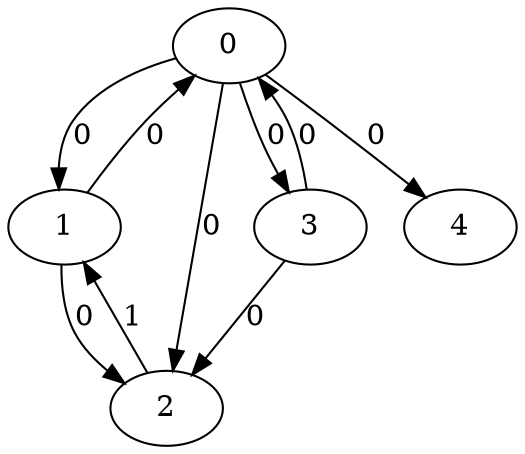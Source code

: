 // Source:1821 Canonical: -1 0 0 0 0 0 -1 0 -1 -1 -1 1 -1 -1 -1 0 -1 0 -1 -1 -1 -1 -1 -1 -1
digraph HRA_from_1821_graph_000 {
  0 -> 1 [label="0"];
  0 -> 2 [label="0"];
  0 -> 3 [label="0"];
  1 -> 0 [label="0"];
  1 -> 2 [label="0"];
  2 -> 1 [label="1"];
  3 -> 0 [label="0"];
  3 -> 2 [label="0"];
  0 -> 4 [label="0"];
}

// Source:1821 Canonical: -1 0 0 0 0 0 -1 0 -1 -1 -1 1 -1 -1 -1 0 -1 0 -1 -1 0 -1 -1 -1 -1
digraph HRA_from_1821_graph_001 {
  0 -> 1 [label="0"];
  0 -> 2 [label="0"];
  0 -> 3 [label="0"];
  1 -> 0 [label="0"];
  1 -> 2 [label="0"];
  2 -> 1 [label="1"];
  3 -> 0 [label="0"];
  3 -> 2 [label="0"];
  0 -> 4 [label="0"];
  4 -> 0 [label="0"];
}

// Source:1821 Canonical: -1 0 0 0 -1 0 -1 0 -1 0 -1 1 -1 -1 -1 0 -1 0 -1 -1 -1 -1 -1 -1 -1
digraph HRA_from_1821_graph_002 {
  0 -> 1 [label="0"];
  0 -> 2 [label="0"];
  0 -> 3 [label="0"];
  1 -> 0 [label="0"];
  1 -> 2 [label="0"];
  2 -> 1 [label="1"];
  3 -> 0 [label="0"];
  3 -> 2 [label="0"];
  1 -> 4 [label="0"];
}

// Source:1821 Canonical: -1 0 0 0 0 0 -1 0 -1 0 -1 1 -1 -1 -1 0 -1 0 -1 -1 -1 -1 -1 -1 -1
digraph HRA_from_1821_graph_003 {
  0 -> 1 [label="0"];
  0 -> 2 [label="0"];
  0 -> 3 [label="0"];
  1 -> 0 [label="0"];
  1 -> 2 [label="0"];
  2 -> 1 [label="1"];
  3 -> 0 [label="0"];
  3 -> 2 [label="0"];
  0 -> 4 [label="0"];
  1 -> 4 [label="0"];
}

// Source:1821 Canonical: -1 0 0 0 -1 0 -1 0 -1 0 -1 1 -1 -1 -1 0 -1 0 -1 -1 0 -1 -1 -1 -1
digraph HRA_from_1821_graph_004 {
  0 -> 1 [label="0"];
  0 -> 2 [label="0"];
  0 -> 3 [label="0"];
  1 -> 0 [label="0"];
  1 -> 2 [label="0"];
  2 -> 1 [label="1"];
  3 -> 0 [label="0"];
  3 -> 2 [label="0"];
  4 -> 0 [label="0"];
  1 -> 4 [label="0"];
}

// Source:1821 Canonical: -1 0 0 0 0 0 -1 0 -1 0 -1 1 -1 -1 -1 0 -1 0 -1 -1 0 -1 -1 -1 -1
digraph HRA_from_1821_graph_005 {
  0 -> 1 [label="0"];
  0 -> 2 [label="0"];
  0 -> 3 [label="0"];
  1 -> 0 [label="0"];
  1 -> 2 [label="0"];
  2 -> 1 [label="1"];
  3 -> 0 [label="0"];
  3 -> 2 [label="0"];
  0 -> 4 [label="0"];
  4 -> 0 [label="0"];
  1 -> 4 [label="0"];
}

// Source:1821 Canonical: -1 0 0 0 0 0 -1 0 -1 -1 -1 1 -1 -1 -1 0 -1 0 -1 -1 -1 0 -1 -1 -1
digraph HRA_from_1821_graph_006 {
  0 -> 1 [label="0"];
  0 -> 2 [label="0"];
  0 -> 3 [label="0"];
  1 -> 0 [label="0"];
  1 -> 2 [label="0"];
  2 -> 1 [label="1"];
  3 -> 0 [label="0"];
  3 -> 2 [label="0"];
  0 -> 4 [label="0"];
  4 -> 1 [label="0"];
}

// Source:1821 Canonical: -1 0 0 0 0 0 -1 0 -1 -1 -1 1 -1 -1 -1 0 -1 0 -1 -1 0 0 -1 -1 -1
digraph HRA_from_1821_graph_007 {
  0 -> 1 [label="0"];
  0 -> 2 [label="0"];
  0 -> 3 [label="0"];
  1 -> 0 [label="0"];
  1 -> 2 [label="0"];
  2 -> 1 [label="1"];
  3 -> 0 [label="0"];
  3 -> 2 [label="0"];
  0 -> 4 [label="0"];
  4 -> 0 [label="0"];
  4 -> 1 [label="0"];
}

// Source:1821 Canonical: -1 0 0 0 -1 0 -1 0 -1 0 -1 1 -1 -1 -1 0 -1 0 -1 -1 -1 0 -1 -1 -1
digraph HRA_from_1821_graph_008 {
  0 -> 1 [label="0"];
  0 -> 2 [label="0"];
  0 -> 3 [label="0"];
  1 -> 0 [label="0"];
  1 -> 2 [label="0"];
  2 -> 1 [label="1"];
  3 -> 0 [label="0"];
  3 -> 2 [label="0"];
  1 -> 4 [label="0"];
  4 -> 1 [label="0"];
}

// Source:1821 Canonical: -1 0 0 0 0 0 -1 0 -1 0 -1 1 -1 -1 -1 0 -1 0 -1 -1 -1 0 -1 -1 -1
digraph HRA_from_1821_graph_009 {
  0 -> 1 [label="0"];
  0 -> 2 [label="0"];
  0 -> 3 [label="0"];
  1 -> 0 [label="0"];
  1 -> 2 [label="0"];
  2 -> 1 [label="1"];
  3 -> 0 [label="0"];
  3 -> 2 [label="0"];
  0 -> 4 [label="0"];
  1 -> 4 [label="0"];
  4 -> 1 [label="0"];
}

// Source:1821 Canonical: -1 0 0 0 -1 0 -1 0 -1 0 -1 1 -1 -1 -1 0 -1 0 -1 -1 0 0 -1 -1 -1
digraph HRA_from_1821_graph_010 {
  0 -> 1 [label="0"];
  0 -> 2 [label="0"];
  0 -> 3 [label="0"];
  1 -> 0 [label="0"];
  1 -> 2 [label="0"];
  2 -> 1 [label="1"];
  3 -> 0 [label="0"];
  3 -> 2 [label="0"];
  4 -> 0 [label="0"];
  1 -> 4 [label="0"];
  4 -> 1 [label="0"];
}

// Source:1821 Canonical: -1 0 0 0 0 0 -1 0 -1 0 -1 1 -1 -1 -1 0 -1 0 -1 -1 0 0 -1 -1 -1
digraph HRA_from_1821_graph_011 {
  0 -> 1 [label="0"];
  0 -> 2 [label="0"];
  0 -> 3 [label="0"];
  1 -> 0 [label="0"];
  1 -> 2 [label="0"];
  2 -> 1 [label="1"];
  3 -> 0 [label="0"];
  3 -> 2 [label="0"];
  0 -> 4 [label="0"];
  4 -> 0 [label="0"];
  1 -> 4 [label="0"];
  4 -> 1 [label="0"];
}

// Source:1821 Canonical: -1 0 0 0 -1 0 -1 0 -1 -1 -1 1 -1 -1 0 0 -1 0 -1 -1 -1 -1 -1 -1 -1
digraph HRA_from_1821_graph_012 {
  0 -> 1 [label="0"];
  0 -> 2 [label="0"];
  0 -> 3 [label="0"];
  1 -> 0 [label="0"];
  1 -> 2 [label="0"];
  2 -> 1 [label="1"];
  3 -> 0 [label="0"];
  3 -> 2 [label="0"];
  2 -> 4 [label="0"];
}

// Source:1821 Canonical: -1 0 0 0 0 0 -1 0 -1 -1 -1 1 -1 -1 0 0 -1 0 -1 -1 -1 -1 -1 -1 -1
digraph HRA_from_1821_graph_013 {
  0 -> 1 [label="0"];
  0 -> 2 [label="0"];
  0 -> 3 [label="0"];
  1 -> 0 [label="0"];
  1 -> 2 [label="0"];
  2 -> 1 [label="1"];
  3 -> 0 [label="0"];
  3 -> 2 [label="0"];
  0 -> 4 [label="0"];
  2 -> 4 [label="0"];
}

// Source:1821 Canonical: -1 0 0 0 -1 0 -1 0 -1 -1 -1 1 -1 -1 0 0 -1 0 -1 -1 0 -1 -1 -1 -1
digraph HRA_from_1821_graph_014 {
  0 -> 1 [label="0"];
  0 -> 2 [label="0"];
  0 -> 3 [label="0"];
  1 -> 0 [label="0"];
  1 -> 2 [label="0"];
  2 -> 1 [label="1"];
  3 -> 0 [label="0"];
  3 -> 2 [label="0"];
  4 -> 0 [label="0"];
  2 -> 4 [label="0"];
}

// Source:1821 Canonical: -1 0 0 0 0 0 -1 0 -1 -1 -1 1 -1 -1 0 0 -1 0 -1 -1 0 -1 -1 -1 -1
digraph HRA_from_1821_graph_015 {
  0 -> 1 [label="0"];
  0 -> 2 [label="0"];
  0 -> 3 [label="0"];
  1 -> 0 [label="0"];
  1 -> 2 [label="0"];
  2 -> 1 [label="1"];
  3 -> 0 [label="0"];
  3 -> 2 [label="0"];
  0 -> 4 [label="0"];
  4 -> 0 [label="0"];
  2 -> 4 [label="0"];
}

// Source:1821 Canonical: -1 0 0 0 -1 0 -1 0 -1 0 -1 1 -1 -1 0 0 -1 0 -1 -1 -1 -1 -1 -1 -1
digraph HRA_from_1821_graph_016 {
  0 -> 1 [label="0"];
  0 -> 2 [label="0"];
  0 -> 3 [label="0"];
  1 -> 0 [label="0"];
  1 -> 2 [label="0"];
  2 -> 1 [label="1"];
  3 -> 0 [label="0"];
  3 -> 2 [label="0"];
  1 -> 4 [label="0"];
  2 -> 4 [label="0"];
}

// Source:1821 Canonical: -1 0 0 0 0 0 -1 0 -1 0 -1 1 -1 -1 0 0 -1 0 -1 -1 -1 -1 -1 -1 -1
digraph HRA_from_1821_graph_017 {
  0 -> 1 [label="0"];
  0 -> 2 [label="0"];
  0 -> 3 [label="0"];
  1 -> 0 [label="0"];
  1 -> 2 [label="0"];
  2 -> 1 [label="1"];
  3 -> 0 [label="0"];
  3 -> 2 [label="0"];
  0 -> 4 [label="0"];
  1 -> 4 [label="0"];
  2 -> 4 [label="0"];
}

// Source:1821 Canonical: -1 0 0 0 -1 0 -1 0 -1 0 -1 1 -1 -1 0 0 -1 0 -1 -1 0 -1 -1 -1 -1
digraph HRA_from_1821_graph_018 {
  0 -> 1 [label="0"];
  0 -> 2 [label="0"];
  0 -> 3 [label="0"];
  1 -> 0 [label="0"];
  1 -> 2 [label="0"];
  2 -> 1 [label="1"];
  3 -> 0 [label="0"];
  3 -> 2 [label="0"];
  4 -> 0 [label="0"];
  1 -> 4 [label="0"];
  2 -> 4 [label="0"];
}

// Source:1821 Canonical: -1 0 0 0 0 0 -1 0 -1 0 -1 1 -1 -1 0 0 -1 0 -1 -1 0 -1 -1 -1 -1
digraph HRA_from_1821_graph_019 {
  0 -> 1 [label="0"];
  0 -> 2 [label="0"];
  0 -> 3 [label="0"];
  1 -> 0 [label="0"];
  1 -> 2 [label="0"];
  2 -> 1 [label="1"];
  3 -> 0 [label="0"];
  3 -> 2 [label="0"];
  0 -> 4 [label="0"];
  4 -> 0 [label="0"];
  1 -> 4 [label="0"];
  2 -> 4 [label="0"];
}

// Source:1821 Canonical: -1 0 0 0 -1 0 -1 0 -1 -1 -1 1 -1 -1 0 0 -1 0 -1 -1 -1 0 -1 -1 -1
digraph HRA_from_1821_graph_020 {
  0 -> 1 [label="0"];
  0 -> 2 [label="0"];
  0 -> 3 [label="0"];
  1 -> 0 [label="0"];
  1 -> 2 [label="0"];
  2 -> 1 [label="1"];
  3 -> 0 [label="0"];
  3 -> 2 [label="0"];
  4 -> 1 [label="0"];
  2 -> 4 [label="0"];
}

// Source:1821 Canonical: -1 0 0 0 0 0 -1 0 -1 -1 -1 1 -1 -1 0 0 -1 0 -1 -1 -1 0 -1 -1 -1
digraph HRA_from_1821_graph_021 {
  0 -> 1 [label="0"];
  0 -> 2 [label="0"];
  0 -> 3 [label="0"];
  1 -> 0 [label="0"];
  1 -> 2 [label="0"];
  2 -> 1 [label="1"];
  3 -> 0 [label="0"];
  3 -> 2 [label="0"];
  0 -> 4 [label="0"];
  4 -> 1 [label="0"];
  2 -> 4 [label="0"];
}

// Source:1821 Canonical: -1 0 0 0 -1 0 -1 0 -1 -1 -1 1 -1 -1 0 0 -1 0 -1 -1 0 0 -1 -1 -1
digraph HRA_from_1821_graph_022 {
  0 -> 1 [label="0"];
  0 -> 2 [label="0"];
  0 -> 3 [label="0"];
  1 -> 0 [label="0"];
  1 -> 2 [label="0"];
  2 -> 1 [label="1"];
  3 -> 0 [label="0"];
  3 -> 2 [label="0"];
  4 -> 0 [label="0"];
  4 -> 1 [label="0"];
  2 -> 4 [label="0"];
}

// Source:1821 Canonical: -1 0 0 0 0 0 -1 0 -1 -1 -1 1 -1 -1 0 0 -1 0 -1 -1 0 0 -1 -1 -1
digraph HRA_from_1821_graph_023 {
  0 -> 1 [label="0"];
  0 -> 2 [label="0"];
  0 -> 3 [label="0"];
  1 -> 0 [label="0"];
  1 -> 2 [label="0"];
  2 -> 1 [label="1"];
  3 -> 0 [label="0"];
  3 -> 2 [label="0"];
  0 -> 4 [label="0"];
  4 -> 0 [label="0"];
  4 -> 1 [label="0"];
  2 -> 4 [label="0"];
}

// Source:1821 Canonical: -1 0 0 0 -1 0 -1 0 -1 0 -1 1 -1 -1 0 0 -1 0 -1 -1 -1 0 -1 -1 -1
digraph HRA_from_1821_graph_024 {
  0 -> 1 [label="0"];
  0 -> 2 [label="0"];
  0 -> 3 [label="0"];
  1 -> 0 [label="0"];
  1 -> 2 [label="0"];
  2 -> 1 [label="1"];
  3 -> 0 [label="0"];
  3 -> 2 [label="0"];
  1 -> 4 [label="0"];
  4 -> 1 [label="0"];
  2 -> 4 [label="0"];
}

// Source:1821 Canonical: -1 0 0 0 0 0 -1 0 -1 0 -1 1 -1 -1 0 0 -1 0 -1 -1 -1 0 -1 -1 -1
digraph HRA_from_1821_graph_025 {
  0 -> 1 [label="0"];
  0 -> 2 [label="0"];
  0 -> 3 [label="0"];
  1 -> 0 [label="0"];
  1 -> 2 [label="0"];
  2 -> 1 [label="1"];
  3 -> 0 [label="0"];
  3 -> 2 [label="0"];
  0 -> 4 [label="0"];
  1 -> 4 [label="0"];
  4 -> 1 [label="0"];
  2 -> 4 [label="0"];
}

// Source:1821 Canonical: -1 0 0 0 -1 0 -1 0 -1 0 -1 1 -1 -1 0 0 -1 0 -1 -1 0 0 -1 -1 -1
digraph HRA_from_1821_graph_026 {
  0 -> 1 [label="0"];
  0 -> 2 [label="0"];
  0 -> 3 [label="0"];
  1 -> 0 [label="0"];
  1 -> 2 [label="0"];
  2 -> 1 [label="1"];
  3 -> 0 [label="0"];
  3 -> 2 [label="0"];
  4 -> 0 [label="0"];
  1 -> 4 [label="0"];
  4 -> 1 [label="0"];
  2 -> 4 [label="0"];
}

// Source:1821 Canonical: -1 0 0 0 0 0 -1 0 -1 0 -1 1 -1 -1 0 0 -1 0 -1 -1 0 0 -1 -1 -1
digraph HRA_from_1821_graph_027 {
  0 -> 1 [label="0"];
  0 -> 2 [label="0"];
  0 -> 3 [label="0"];
  1 -> 0 [label="0"];
  1 -> 2 [label="0"];
  2 -> 1 [label="1"];
  3 -> 0 [label="0"];
  3 -> 2 [label="0"];
  0 -> 4 [label="0"];
  4 -> 0 [label="0"];
  1 -> 4 [label="0"];
  4 -> 1 [label="0"];
  2 -> 4 [label="0"];
}

// Source:1821 Canonical: -1 0 0 0 0 0 -1 0 -1 -1 -1 1 -1 -1 -1 0 -1 0 -1 -1 -1 -1 0 -1 -1
digraph HRA_from_1821_graph_028 {
  0 -> 1 [label="0"];
  0 -> 2 [label="0"];
  0 -> 3 [label="0"];
  1 -> 0 [label="0"];
  1 -> 2 [label="0"];
  2 -> 1 [label="1"];
  3 -> 0 [label="0"];
  3 -> 2 [label="0"];
  0 -> 4 [label="0"];
  4 -> 2 [label="0"];
}

// Source:1821 Canonical: -1 0 0 0 0 0 -1 0 -1 -1 -1 1 -1 -1 -1 0 -1 0 -1 -1 0 -1 0 -1 -1
digraph HRA_from_1821_graph_029 {
  0 -> 1 [label="0"];
  0 -> 2 [label="0"];
  0 -> 3 [label="0"];
  1 -> 0 [label="0"];
  1 -> 2 [label="0"];
  2 -> 1 [label="1"];
  3 -> 0 [label="0"];
  3 -> 2 [label="0"];
  0 -> 4 [label="0"];
  4 -> 0 [label="0"];
  4 -> 2 [label="0"];
}

// Source:1821 Canonical: -1 0 0 0 -1 0 -1 0 -1 0 -1 1 -1 -1 -1 0 -1 0 -1 -1 -1 -1 0 -1 -1
digraph HRA_from_1821_graph_030 {
  0 -> 1 [label="0"];
  0 -> 2 [label="0"];
  0 -> 3 [label="0"];
  1 -> 0 [label="0"];
  1 -> 2 [label="0"];
  2 -> 1 [label="1"];
  3 -> 0 [label="0"];
  3 -> 2 [label="0"];
  1 -> 4 [label="0"];
  4 -> 2 [label="0"];
}

// Source:1821 Canonical: -1 0 0 0 0 0 -1 0 -1 0 -1 1 -1 -1 -1 0 -1 0 -1 -1 -1 -1 0 -1 -1
digraph HRA_from_1821_graph_031 {
  0 -> 1 [label="0"];
  0 -> 2 [label="0"];
  0 -> 3 [label="0"];
  1 -> 0 [label="0"];
  1 -> 2 [label="0"];
  2 -> 1 [label="1"];
  3 -> 0 [label="0"];
  3 -> 2 [label="0"];
  0 -> 4 [label="0"];
  1 -> 4 [label="0"];
  4 -> 2 [label="0"];
}

// Source:1821 Canonical: -1 0 0 0 -1 0 -1 0 -1 0 -1 1 -1 -1 -1 0 -1 0 -1 -1 0 -1 0 -1 -1
digraph HRA_from_1821_graph_032 {
  0 -> 1 [label="0"];
  0 -> 2 [label="0"];
  0 -> 3 [label="0"];
  1 -> 0 [label="0"];
  1 -> 2 [label="0"];
  2 -> 1 [label="1"];
  3 -> 0 [label="0"];
  3 -> 2 [label="0"];
  4 -> 0 [label="0"];
  1 -> 4 [label="0"];
  4 -> 2 [label="0"];
}

// Source:1821 Canonical: -1 0 0 0 0 0 -1 0 -1 0 -1 1 -1 -1 -1 0 -1 0 -1 -1 0 -1 0 -1 -1
digraph HRA_from_1821_graph_033 {
  0 -> 1 [label="0"];
  0 -> 2 [label="0"];
  0 -> 3 [label="0"];
  1 -> 0 [label="0"];
  1 -> 2 [label="0"];
  2 -> 1 [label="1"];
  3 -> 0 [label="0"];
  3 -> 2 [label="0"];
  0 -> 4 [label="0"];
  4 -> 0 [label="0"];
  1 -> 4 [label="0"];
  4 -> 2 [label="0"];
}

// Source:1821 Canonical: -1 0 0 0 0 0 -1 0 -1 -1 -1 1 -1 -1 -1 0 -1 0 -1 -1 -1 0 0 -1 -1
digraph HRA_from_1821_graph_034 {
  0 -> 1 [label="0"];
  0 -> 2 [label="0"];
  0 -> 3 [label="0"];
  1 -> 0 [label="0"];
  1 -> 2 [label="0"];
  2 -> 1 [label="1"];
  3 -> 0 [label="0"];
  3 -> 2 [label="0"];
  0 -> 4 [label="0"];
  4 -> 1 [label="0"];
  4 -> 2 [label="0"];
}

// Source:1821 Canonical: -1 0 0 0 0 0 -1 0 -1 -1 -1 1 -1 -1 -1 0 -1 0 -1 -1 0 0 0 -1 -1
digraph HRA_from_1821_graph_035 {
  0 -> 1 [label="0"];
  0 -> 2 [label="0"];
  0 -> 3 [label="0"];
  1 -> 0 [label="0"];
  1 -> 2 [label="0"];
  2 -> 1 [label="1"];
  3 -> 0 [label="0"];
  3 -> 2 [label="0"];
  0 -> 4 [label="0"];
  4 -> 0 [label="0"];
  4 -> 1 [label="0"];
  4 -> 2 [label="0"];
}

// Source:1821 Canonical: -1 0 0 0 -1 0 -1 0 -1 0 -1 1 -1 -1 -1 0 -1 0 -1 -1 -1 0 0 -1 -1
digraph HRA_from_1821_graph_036 {
  0 -> 1 [label="0"];
  0 -> 2 [label="0"];
  0 -> 3 [label="0"];
  1 -> 0 [label="0"];
  1 -> 2 [label="0"];
  2 -> 1 [label="1"];
  3 -> 0 [label="0"];
  3 -> 2 [label="0"];
  1 -> 4 [label="0"];
  4 -> 1 [label="0"];
  4 -> 2 [label="0"];
}

// Source:1821 Canonical: -1 0 0 0 0 0 -1 0 -1 0 -1 1 -1 -1 -1 0 -1 0 -1 -1 -1 0 0 -1 -1
digraph HRA_from_1821_graph_037 {
  0 -> 1 [label="0"];
  0 -> 2 [label="0"];
  0 -> 3 [label="0"];
  1 -> 0 [label="0"];
  1 -> 2 [label="0"];
  2 -> 1 [label="1"];
  3 -> 0 [label="0"];
  3 -> 2 [label="0"];
  0 -> 4 [label="0"];
  1 -> 4 [label="0"];
  4 -> 1 [label="0"];
  4 -> 2 [label="0"];
}

// Source:1821 Canonical: -1 0 0 0 -1 0 -1 0 -1 0 -1 1 -1 -1 -1 0 -1 0 -1 -1 0 0 0 -1 -1
digraph HRA_from_1821_graph_038 {
  0 -> 1 [label="0"];
  0 -> 2 [label="0"];
  0 -> 3 [label="0"];
  1 -> 0 [label="0"];
  1 -> 2 [label="0"];
  2 -> 1 [label="1"];
  3 -> 0 [label="0"];
  3 -> 2 [label="0"];
  4 -> 0 [label="0"];
  1 -> 4 [label="0"];
  4 -> 1 [label="0"];
  4 -> 2 [label="0"];
}

// Source:1821 Canonical: -1 0 0 0 0 0 -1 0 -1 0 -1 1 -1 -1 -1 0 -1 0 -1 -1 0 0 0 -1 -1
digraph HRA_from_1821_graph_039 {
  0 -> 1 [label="0"];
  0 -> 2 [label="0"];
  0 -> 3 [label="0"];
  1 -> 0 [label="0"];
  1 -> 2 [label="0"];
  2 -> 1 [label="1"];
  3 -> 0 [label="0"];
  3 -> 2 [label="0"];
  0 -> 4 [label="0"];
  4 -> 0 [label="0"];
  1 -> 4 [label="0"];
  4 -> 1 [label="0"];
  4 -> 2 [label="0"];
}

// Source:1821 Canonical: -1 0 0 0 -1 0 -1 0 -1 -1 -1 1 -1 -1 0 0 -1 0 -1 -1 -1 -1 0 -1 -1
digraph HRA_from_1821_graph_040 {
  0 -> 1 [label="0"];
  0 -> 2 [label="0"];
  0 -> 3 [label="0"];
  1 -> 0 [label="0"];
  1 -> 2 [label="0"];
  2 -> 1 [label="1"];
  3 -> 0 [label="0"];
  3 -> 2 [label="0"];
  2 -> 4 [label="0"];
  4 -> 2 [label="0"];
}

// Source:1821 Canonical: -1 0 0 0 0 0 -1 0 -1 -1 -1 1 -1 -1 0 0 -1 0 -1 -1 -1 -1 0 -1 -1
digraph HRA_from_1821_graph_041 {
  0 -> 1 [label="0"];
  0 -> 2 [label="0"];
  0 -> 3 [label="0"];
  1 -> 0 [label="0"];
  1 -> 2 [label="0"];
  2 -> 1 [label="1"];
  3 -> 0 [label="0"];
  3 -> 2 [label="0"];
  0 -> 4 [label="0"];
  2 -> 4 [label="0"];
  4 -> 2 [label="0"];
}

// Source:1821 Canonical: -1 0 0 0 -1 0 -1 0 -1 -1 -1 1 -1 -1 0 0 -1 0 -1 -1 0 -1 0 -1 -1
digraph HRA_from_1821_graph_042 {
  0 -> 1 [label="0"];
  0 -> 2 [label="0"];
  0 -> 3 [label="0"];
  1 -> 0 [label="0"];
  1 -> 2 [label="0"];
  2 -> 1 [label="1"];
  3 -> 0 [label="0"];
  3 -> 2 [label="0"];
  4 -> 0 [label="0"];
  2 -> 4 [label="0"];
  4 -> 2 [label="0"];
}

// Source:1821 Canonical: -1 0 0 0 0 0 -1 0 -1 -1 -1 1 -1 -1 0 0 -1 0 -1 -1 0 -1 0 -1 -1
digraph HRA_from_1821_graph_043 {
  0 -> 1 [label="0"];
  0 -> 2 [label="0"];
  0 -> 3 [label="0"];
  1 -> 0 [label="0"];
  1 -> 2 [label="0"];
  2 -> 1 [label="1"];
  3 -> 0 [label="0"];
  3 -> 2 [label="0"];
  0 -> 4 [label="0"];
  4 -> 0 [label="0"];
  2 -> 4 [label="0"];
  4 -> 2 [label="0"];
}

// Source:1821 Canonical: -1 0 0 0 -1 0 -1 0 -1 0 -1 1 -1 -1 0 0 -1 0 -1 -1 -1 -1 0 -1 -1
digraph HRA_from_1821_graph_044 {
  0 -> 1 [label="0"];
  0 -> 2 [label="0"];
  0 -> 3 [label="0"];
  1 -> 0 [label="0"];
  1 -> 2 [label="0"];
  2 -> 1 [label="1"];
  3 -> 0 [label="0"];
  3 -> 2 [label="0"];
  1 -> 4 [label="0"];
  2 -> 4 [label="0"];
  4 -> 2 [label="0"];
}

// Source:1821 Canonical: -1 0 0 0 0 0 -1 0 -1 0 -1 1 -1 -1 0 0 -1 0 -1 -1 -1 -1 0 -1 -1
digraph HRA_from_1821_graph_045 {
  0 -> 1 [label="0"];
  0 -> 2 [label="0"];
  0 -> 3 [label="0"];
  1 -> 0 [label="0"];
  1 -> 2 [label="0"];
  2 -> 1 [label="1"];
  3 -> 0 [label="0"];
  3 -> 2 [label="0"];
  0 -> 4 [label="0"];
  1 -> 4 [label="0"];
  2 -> 4 [label="0"];
  4 -> 2 [label="0"];
}

// Source:1821 Canonical: -1 0 0 0 -1 0 -1 0 -1 0 -1 1 -1 -1 0 0 -1 0 -1 -1 0 -1 0 -1 -1
digraph HRA_from_1821_graph_046 {
  0 -> 1 [label="0"];
  0 -> 2 [label="0"];
  0 -> 3 [label="0"];
  1 -> 0 [label="0"];
  1 -> 2 [label="0"];
  2 -> 1 [label="1"];
  3 -> 0 [label="0"];
  3 -> 2 [label="0"];
  4 -> 0 [label="0"];
  1 -> 4 [label="0"];
  2 -> 4 [label="0"];
  4 -> 2 [label="0"];
}

// Source:1821 Canonical: -1 0 0 0 0 0 -1 0 -1 0 -1 1 -1 -1 0 0 -1 0 -1 -1 0 -1 0 -1 -1
digraph HRA_from_1821_graph_047 {
  0 -> 1 [label="0"];
  0 -> 2 [label="0"];
  0 -> 3 [label="0"];
  1 -> 0 [label="0"];
  1 -> 2 [label="0"];
  2 -> 1 [label="1"];
  3 -> 0 [label="0"];
  3 -> 2 [label="0"];
  0 -> 4 [label="0"];
  4 -> 0 [label="0"];
  1 -> 4 [label="0"];
  2 -> 4 [label="0"];
  4 -> 2 [label="0"];
}

// Source:1821 Canonical: -1 0 0 0 -1 0 -1 0 -1 -1 -1 1 -1 -1 0 0 -1 0 -1 -1 -1 0 0 -1 -1
digraph HRA_from_1821_graph_048 {
  0 -> 1 [label="0"];
  0 -> 2 [label="0"];
  0 -> 3 [label="0"];
  1 -> 0 [label="0"];
  1 -> 2 [label="0"];
  2 -> 1 [label="1"];
  3 -> 0 [label="0"];
  3 -> 2 [label="0"];
  4 -> 1 [label="0"];
  2 -> 4 [label="0"];
  4 -> 2 [label="0"];
}

// Source:1821 Canonical: -1 0 0 0 0 0 -1 0 -1 -1 -1 1 -1 -1 0 0 -1 0 -1 -1 -1 0 0 -1 -1
digraph HRA_from_1821_graph_049 {
  0 -> 1 [label="0"];
  0 -> 2 [label="0"];
  0 -> 3 [label="0"];
  1 -> 0 [label="0"];
  1 -> 2 [label="0"];
  2 -> 1 [label="1"];
  3 -> 0 [label="0"];
  3 -> 2 [label="0"];
  0 -> 4 [label="0"];
  4 -> 1 [label="0"];
  2 -> 4 [label="0"];
  4 -> 2 [label="0"];
}

// Source:1821 Canonical: -1 0 0 0 -1 0 -1 0 -1 -1 -1 1 -1 -1 0 0 -1 0 -1 -1 0 0 0 -1 -1
digraph HRA_from_1821_graph_050 {
  0 -> 1 [label="0"];
  0 -> 2 [label="0"];
  0 -> 3 [label="0"];
  1 -> 0 [label="0"];
  1 -> 2 [label="0"];
  2 -> 1 [label="1"];
  3 -> 0 [label="0"];
  3 -> 2 [label="0"];
  4 -> 0 [label="0"];
  4 -> 1 [label="0"];
  2 -> 4 [label="0"];
  4 -> 2 [label="0"];
}

// Source:1821 Canonical: -1 0 0 0 0 0 -1 0 -1 -1 -1 1 -1 -1 0 0 -1 0 -1 -1 0 0 0 -1 -1
digraph HRA_from_1821_graph_051 {
  0 -> 1 [label="0"];
  0 -> 2 [label="0"];
  0 -> 3 [label="0"];
  1 -> 0 [label="0"];
  1 -> 2 [label="0"];
  2 -> 1 [label="1"];
  3 -> 0 [label="0"];
  3 -> 2 [label="0"];
  0 -> 4 [label="0"];
  4 -> 0 [label="0"];
  4 -> 1 [label="0"];
  2 -> 4 [label="0"];
  4 -> 2 [label="0"];
}

// Source:1821 Canonical: -1 0 0 0 -1 0 -1 0 -1 0 -1 1 -1 -1 0 0 -1 0 -1 -1 -1 0 0 -1 -1
digraph HRA_from_1821_graph_052 {
  0 -> 1 [label="0"];
  0 -> 2 [label="0"];
  0 -> 3 [label="0"];
  1 -> 0 [label="0"];
  1 -> 2 [label="0"];
  2 -> 1 [label="1"];
  3 -> 0 [label="0"];
  3 -> 2 [label="0"];
  1 -> 4 [label="0"];
  4 -> 1 [label="0"];
  2 -> 4 [label="0"];
  4 -> 2 [label="0"];
}

// Source:1821 Canonical: -1 0 0 0 0 0 -1 0 -1 0 -1 1 -1 -1 0 0 -1 0 -1 -1 -1 0 0 -1 -1
digraph HRA_from_1821_graph_053 {
  0 -> 1 [label="0"];
  0 -> 2 [label="0"];
  0 -> 3 [label="0"];
  1 -> 0 [label="0"];
  1 -> 2 [label="0"];
  2 -> 1 [label="1"];
  3 -> 0 [label="0"];
  3 -> 2 [label="0"];
  0 -> 4 [label="0"];
  1 -> 4 [label="0"];
  4 -> 1 [label="0"];
  2 -> 4 [label="0"];
  4 -> 2 [label="0"];
}

// Source:1821 Canonical: -1 0 0 0 -1 0 -1 0 -1 0 -1 1 -1 -1 0 0 -1 0 -1 -1 0 0 0 -1 -1
digraph HRA_from_1821_graph_054 {
  0 -> 1 [label="0"];
  0 -> 2 [label="0"];
  0 -> 3 [label="0"];
  1 -> 0 [label="0"];
  1 -> 2 [label="0"];
  2 -> 1 [label="1"];
  3 -> 0 [label="0"];
  3 -> 2 [label="0"];
  4 -> 0 [label="0"];
  1 -> 4 [label="0"];
  4 -> 1 [label="0"];
  2 -> 4 [label="0"];
  4 -> 2 [label="0"];
}

// Source:1821 Canonical: -1 0 0 0 0 0 -1 0 -1 0 -1 1 -1 -1 0 0 -1 0 -1 -1 0 0 0 -1 -1
digraph HRA_from_1821_graph_055 {
  0 -> 1 [label="0"];
  0 -> 2 [label="0"];
  0 -> 3 [label="0"];
  1 -> 0 [label="0"];
  1 -> 2 [label="0"];
  2 -> 1 [label="1"];
  3 -> 0 [label="0"];
  3 -> 2 [label="0"];
  0 -> 4 [label="0"];
  4 -> 0 [label="0"];
  1 -> 4 [label="0"];
  4 -> 1 [label="0"];
  2 -> 4 [label="0"];
  4 -> 2 [label="0"];
}

// Source:1821 Canonical: -1 0 0 0 -1 0 -1 0 -1 -1 -1 1 -1 -1 -1 0 -1 0 -1 0 -1 -1 -1 -1 -1
digraph HRA_from_1821_graph_056 {
  0 -> 1 [label="0"];
  0 -> 2 [label="0"];
  0 -> 3 [label="0"];
  1 -> 0 [label="0"];
  1 -> 2 [label="0"];
  2 -> 1 [label="1"];
  3 -> 0 [label="0"];
  3 -> 2 [label="0"];
  3 -> 4 [label="0"];
}

// Source:1821 Canonical: -1 0 0 0 0 0 -1 0 -1 -1 -1 1 -1 -1 -1 0 -1 0 -1 0 -1 -1 -1 -1 -1
digraph HRA_from_1821_graph_057 {
  0 -> 1 [label="0"];
  0 -> 2 [label="0"];
  0 -> 3 [label="0"];
  1 -> 0 [label="0"];
  1 -> 2 [label="0"];
  2 -> 1 [label="1"];
  3 -> 0 [label="0"];
  3 -> 2 [label="0"];
  0 -> 4 [label="0"];
  3 -> 4 [label="0"];
}

// Source:1821 Canonical: -1 0 0 0 -1 0 -1 0 -1 -1 -1 1 -1 -1 -1 0 -1 0 -1 0 0 -1 -1 -1 -1
digraph HRA_from_1821_graph_058 {
  0 -> 1 [label="0"];
  0 -> 2 [label="0"];
  0 -> 3 [label="0"];
  1 -> 0 [label="0"];
  1 -> 2 [label="0"];
  2 -> 1 [label="1"];
  3 -> 0 [label="0"];
  3 -> 2 [label="0"];
  4 -> 0 [label="0"];
  3 -> 4 [label="0"];
}

// Source:1821 Canonical: -1 0 0 0 0 0 -1 0 -1 -1 -1 1 -1 -1 -1 0 -1 0 -1 0 0 -1 -1 -1 -1
digraph HRA_from_1821_graph_059 {
  0 -> 1 [label="0"];
  0 -> 2 [label="0"];
  0 -> 3 [label="0"];
  1 -> 0 [label="0"];
  1 -> 2 [label="0"];
  2 -> 1 [label="1"];
  3 -> 0 [label="0"];
  3 -> 2 [label="0"];
  0 -> 4 [label="0"];
  4 -> 0 [label="0"];
  3 -> 4 [label="0"];
}

// Source:1821 Canonical: -1 0 0 0 -1 0 -1 0 -1 0 -1 1 -1 -1 -1 0 -1 0 -1 0 -1 -1 -1 -1 -1
digraph HRA_from_1821_graph_060 {
  0 -> 1 [label="0"];
  0 -> 2 [label="0"];
  0 -> 3 [label="0"];
  1 -> 0 [label="0"];
  1 -> 2 [label="0"];
  2 -> 1 [label="1"];
  3 -> 0 [label="0"];
  3 -> 2 [label="0"];
  1 -> 4 [label="0"];
  3 -> 4 [label="0"];
}

// Source:1821 Canonical: -1 0 0 0 0 0 -1 0 -1 0 -1 1 -1 -1 -1 0 -1 0 -1 0 -1 -1 -1 -1 -1
digraph HRA_from_1821_graph_061 {
  0 -> 1 [label="0"];
  0 -> 2 [label="0"];
  0 -> 3 [label="0"];
  1 -> 0 [label="0"];
  1 -> 2 [label="0"];
  2 -> 1 [label="1"];
  3 -> 0 [label="0"];
  3 -> 2 [label="0"];
  0 -> 4 [label="0"];
  1 -> 4 [label="0"];
  3 -> 4 [label="0"];
}

// Source:1821 Canonical: -1 0 0 0 -1 0 -1 0 -1 0 -1 1 -1 -1 -1 0 -1 0 -1 0 0 -1 -1 -1 -1
digraph HRA_from_1821_graph_062 {
  0 -> 1 [label="0"];
  0 -> 2 [label="0"];
  0 -> 3 [label="0"];
  1 -> 0 [label="0"];
  1 -> 2 [label="0"];
  2 -> 1 [label="1"];
  3 -> 0 [label="0"];
  3 -> 2 [label="0"];
  4 -> 0 [label="0"];
  1 -> 4 [label="0"];
  3 -> 4 [label="0"];
}

// Source:1821 Canonical: -1 0 0 0 0 0 -1 0 -1 0 -1 1 -1 -1 -1 0 -1 0 -1 0 0 -1 -1 -1 -1
digraph HRA_from_1821_graph_063 {
  0 -> 1 [label="0"];
  0 -> 2 [label="0"];
  0 -> 3 [label="0"];
  1 -> 0 [label="0"];
  1 -> 2 [label="0"];
  2 -> 1 [label="1"];
  3 -> 0 [label="0"];
  3 -> 2 [label="0"];
  0 -> 4 [label="0"];
  4 -> 0 [label="0"];
  1 -> 4 [label="0"];
  3 -> 4 [label="0"];
}

// Source:1821 Canonical: -1 0 0 0 -1 0 -1 0 -1 -1 -1 1 -1 -1 -1 0 -1 0 -1 0 -1 0 -1 -1 -1
digraph HRA_from_1821_graph_064 {
  0 -> 1 [label="0"];
  0 -> 2 [label="0"];
  0 -> 3 [label="0"];
  1 -> 0 [label="0"];
  1 -> 2 [label="0"];
  2 -> 1 [label="1"];
  3 -> 0 [label="0"];
  3 -> 2 [label="0"];
  4 -> 1 [label="0"];
  3 -> 4 [label="0"];
}

// Source:1821 Canonical: -1 0 0 0 0 0 -1 0 -1 -1 -1 1 -1 -1 -1 0 -1 0 -1 0 -1 0 -1 -1 -1
digraph HRA_from_1821_graph_065 {
  0 -> 1 [label="0"];
  0 -> 2 [label="0"];
  0 -> 3 [label="0"];
  1 -> 0 [label="0"];
  1 -> 2 [label="0"];
  2 -> 1 [label="1"];
  3 -> 0 [label="0"];
  3 -> 2 [label="0"];
  0 -> 4 [label="0"];
  4 -> 1 [label="0"];
  3 -> 4 [label="0"];
}

// Source:1821 Canonical: -1 0 0 0 -1 0 -1 0 -1 -1 -1 1 -1 -1 -1 0 -1 0 -1 0 0 0 -1 -1 -1
digraph HRA_from_1821_graph_066 {
  0 -> 1 [label="0"];
  0 -> 2 [label="0"];
  0 -> 3 [label="0"];
  1 -> 0 [label="0"];
  1 -> 2 [label="0"];
  2 -> 1 [label="1"];
  3 -> 0 [label="0"];
  3 -> 2 [label="0"];
  4 -> 0 [label="0"];
  4 -> 1 [label="0"];
  3 -> 4 [label="0"];
}

// Source:1821 Canonical: -1 0 0 0 0 0 -1 0 -1 -1 -1 1 -1 -1 -1 0 -1 0 -1 0 0 0 -1 -1 -1
digraph HRA_from_1821_graph_067 {
  0 -> 1 [label="0"];
  0 -> 2 [label="0"];
  0 -> 3 [label="0"];
  1 -> 0 [label="0"];
  1 -> 2 [label="0"];
  2 -> 1 [label="1"];
  3 -> 0 [label="0"];
  3 -> 2 [label="0"];
  0 -> 4 [label="0"];
  4 -> 0 [label="0"];
  4 -> 1 [label="0"];
  3 -> 4 [label="0"];
}

// Source:1821 Canonical: -1 0 0 0 -1 0 -1 0 -1 0 -1 1 -1 -1 -1 0 -1 0 -1 0 -1 0 -1 -1 -1
digraph HRA_from_1821_graph_068 {
  0 -> 1 [label="0"];
  0 -> 2 [label="0"];
  0 -> 3 [label="0"];
  1 -> 0 [label="0"];
  1 -> 2 [label="0"];
  2 -> 1 [label="1"];
  3 -> 0 [label="0"];
  3 -> 2 [label="0"];
  1 -> 4 [label="0"];
  4 -> 1 [label="0"];
  3 -> 4 [label="0"];
}

// Source:1821 Canonical: -1 0 0 0 0 0 -1 0 -1 0 -1 1 -1 -1 -1 0 -1 0 -1 0 -1 0 -1 -1 -1
digraph HRA_from_1821_graph_069 {
  0 -> 1 [label="0"];
  0 -> 2 [label="0"];
  0 -> 3 [label="0"];
  1 -> 0 [label="0"];
  1 -> 2 [label="0"];
  2 -> 1 [label="1"];
  3 -> 0 [label="0"];
  3 -> 2 [label="0"];
  0 -> 4 [label="0"];
  1 -> 4 [label="0"];
  4 -> 1 [label="0"];
  3 -> 4 [label="0"];
}

// Source:1821 Canonical: -1 0 0 0 -1 0 -1 0 -1 0 -1 1 -1 -1 -1 0 -1 0 -1 0 0 0 -1 -1 -1
digraph HRA_from_1821_graph_070 {
  0 -> 1 [label="0"];
  0 -> 2 [label="0"];
  0 -> 3 [label="0"];
  1 -> 0 [label="0"];
  1 -> 2 [label="0"];
  2 -> 1 [label="1"];
  3 -> 0 [label="0"];
  3 -> 2 [label="0"];
  4 -> 0 [label="0"];
  1 -> 4 [label="0"];
  4 -> 1 [label="0"];
  3 -> 4 [label="0"];
}

// Source:1821 Canonical: -1 0 0 0 0 0 -1 0 -1 0 -1 1 -1 -1 -1 0 -1 0 -1 0 0 0 -1 -1 -1
digraph HRA_from_1821_graph_071 {
  0 -> 1 [label="0"];
  0 -> 2 [label="0"];
  0 -> 3 [label="0"];
  1 -> 0 [label="0"];
  1 -> 2 [label="0"];
  2 -> 1 [label="1"];
  3 -> 0 [label="0"];
  3 -> 2 [label="0"];
  0 -> 4 [label="0"];
  4 -> 0 [label="0"];
  1 -> 4 [label="0"];
  4 -> 1 [label="0"];
  3 -> 4 [label="0"];
}

// Source:1821 Canonical: -1 0 0 0 -1 0 -1 0 -1 -1 -1 1 -1 -1 0 0 -1 0 -1 0 -1 -1 -1 -1 -1
digraph HRA_from_1821_graph_072 {
  0 -> 1 [label="0"];
  0 -> 2 [label="0"];
  0 -> 3 [label="0"];
  1 -> 0 [label="0"];
  1 -> 2 [label="0"];
  2 -> 1 [label="1"];
  3 -> 0 [label="0"];
  3 -> 2 [label="0"];
  2 -> 4 [label="0"];
  3 -> 4 [label="0"];
}

// Source:1821 Canonical: -1 0 0 0 0 0 -1 0 -1 -1 -1 1 -1 -1 0 0 -1 0 -1 0 -1 -1 -1 -1 -1
digraph HRA_from_1821_graph_073 {
  0 -> 1 [label="0"];
  0 -> 2 [label="0"];
  0 -> 3 [label="0"];
  1 -> 0 [label="0"];
  1 -> 2 [label="0"];
  2 -> 1 [label="1"];
  3 -> 0 [label="0"];
  3 -> 2 [label="0"];
  0 -> 4 [label="0"];
  2 -> 4 [label="0"];
  3 -> 4 [label="0"];
}

// Source:1821 Canonical: -1 0 0 0 -1 0 -1 0 -1 -1 -1 1 -1 -1 0 0 -1 0 -1 0 0 -1 -1 -1 -1
digraph HRA_from_1821_graph_074 {
  0 -> 1 [label="0"];
  0 -> 2 [label="0"];
  0 -> 3 [label="0"];
  1 -> 0 [label="0"];
  1 -> 2 [label="0"];
  2 -> 1 [label="1"];
  3 -> 0 [label="0"];
  3 -> 2 [label="0"];
  4 -> 0 [label="0"];
  2 -> 4 [label="0"];
  3 -> 4 [label="0"];
}

// Source:1821 Canonical: -1 0 0 0 0 0 -1 0 -1 -1 -1 1 -1 -1 0 0 -1 0 -1 0 0 -1 -1 -1 -1
digraph HRA_from_1821_graph_075 {
  0 -> 1 [label="0"];
  0 -> 2 [label="0"];
  0 -> 3 [label="0"];
  1 -> 0 [label="0"];
  1 -> 2 [label="0"];
  2 -> 1 [label="1"];
  3 -> 0 [label="0"];
  3 -> 2 [label="0"];
  0 -> 4 [label="0"];
  4 -> 0 [label="0"];
  2 -> 4 [label="0"];
  3 -> 4 [label="0"];
}

// Source:1821 Canonical: -1 0 0 0 -1 0 -1 0 -1 0 -1 1 -1 -1 0 0 -1 0 -1 0 -1 -1 -1 -1 -1
digraph HRA_from_1821_graph_076 {
  0 -> 1 [label="0"];
  0 -> 2 [label="0"];
  0 -> 3 [label="0"];
  1 -> 0 [label="0"];
  1 -> 2 [label="0"];
  2 -> 1 [label="1"];
  3 -> 0 [label="0"];
  3 -> 2 [label="0"];
  1 -> 4 [label="0"];
  2 -> 4 [label="0"];
  3 -> 4 [label="0"];
}

// Source:1821 Canonical: -1 0 0 0 0 0 -1 0 -1 0 -1 1 -1 -1 0 0 -1 0 -1 0 -1 -1 -1 -1 -1
digraph HRA_from_1821_graph_077 {
  0 -> 1 [label="0"];
  0 -> 2 [label="0"];
  0 -> 3 [label="0"];
  1 -> 0 [label="0"];
  1 -> 2 [label="0"];
  2 -> 1 [label="1"];
  3 -> 0 [label="0"];
  3 -> 2 [label="0"];
  0 -> 4 [label="0"];
  1 -> 4 [label="0"];
  2 -> 4 [label="0"];
  3 -> 4 [label="0"];
}

// Source:1821 Canonical: -1 0 0 0 -1 0 -1 0 -1 0 -1 1 -1 -1 0 0 -1 0 -1 0 0 -1 -1 -1 -1
digraph HRA_from_1821_graph_078 {
  0 -> 1 [label="0"];
  0 -> 2 [label="0"];
  0 -> 3 [label="0"];
  1 -> 0 [label="0"];
  1 -> 2 [label="0"];
  2 -> 1 [label="1"];
  3 -> 0 [label="0"];
  3 -> 2 [label="0"];
  4 -> 0 [label="0"];
  1 -> 4 [label="0"];
  2 -> 4 [label="0"];
  3 -> 4 [label="0"];
}

// Source:1821 Canonical: -1 0 0 0 0 0 -1 0 -1 0 -1 1 -1 -1 0 0 -1 0 -1 0 0 -1 -1 -1 -1
digraph HRA_from_1821_graph_079 {
  0 -> 1 [label="0"];
  0 -> 2 [label="0"];
  0 -> 3 [label="0"];
  1 -> 0 [label="0"];
  1 -> 2 [label="0"];
  2 -> 1 [label="1"];
  3 -> 0 [label="0"];
  3 -> 2 [label="0"];
  0 -> 4 [label="0"];
  4 -> 0 [label="0"];
  1 -> 4 [label="0"];
  2 -> 4 [label="0"];
  3 -> 4 [label="0"];
}

// Source:1821 Canonical: -1 0 0 0 -1 0 -1 0 -1 -1 -1 1 -1 -1 0 0 -1 0 -1 0 -1 0 -1 -1 -1
digraph HRA_from_1821_graph_080 {
  0 -> 1 [label="0"];
  0 -> 2 [label="0"];
  0 -> 3 [label="0"];
  1 -> 0 [label="0"];
  1 -> 2 [label="0"];
  2 -> 1 [label="1"];
  3 -> 0 [label="0"];
  3 -> 2 [label="0"];
  4 -> 1 [label="0"];
  2 -> 4 [label="0"];
  3 -> 4 [label="0"];
}

// Source:1821 Canonical: -1 0 0 0 0 0 -1 0 -1 -1 -1 1 -1 -1 0 0 -1 0 -1 0 -1 0 -1 -1 -1
digraph HRA_from_1821_graph_081 {
  0 -> 1 [label="0"];
  0 -> 2 [label="0"];
  0 -> 3 [label="0"];
  1 -> 0 [label="0"];
  1 -> 2 [label="0"];
  2 -> 1 [label="1"];
  3 -> 0 [label="0"];
  3 -> 2 [label="0"];
  0 -> 4 [label="0"];
  4 -> 1 [label="0"];
  2 -> 4 [label="0"];
  3 -> 4 [label="0"];
}

// Source:1821 Canonical: -1 0 0 0 -1 0 -1 0 -1 -1 -1 1 -1 -1 0 0 -1 0 -1 0 0 0 -1 -1 -1
digraph HRA_from_1821_graph_082 {
  0 -> 1 [label="0"];
  0 -> 2 [label="0"];
  0 -> 3 [label="0"];
  1 -> 0 [label="0"];
  1 -> 2 [label="0"];
  2 -> 1 [label="1"];
  3 -> 0 [label="0"];
  3 -> 2 [label="0"];
  4 -> 0 [label="0"];
  4 -> 1 [label="0"];
  2 -> 4 [label="0"];
  3 -> 4 [label="0"];
}

// Source:1821 Canonical: -1 0 0 0 0 0 -1 0 -1 -1 -1 1 -1 -1 0 0 -1 0 -1 0 0 0 -1 -1 -1
digraph HRA_from_1821_graph_083 {
  0 -> 1 [label="0"];
  0 -> 2 [label="0"];
  0 -> 3 [label="0"];
  1 -> 0 [label="0"];
  1 -> 2 [label="0"];
  2 -> 1 [label="1"];
  3 -> 0 [label="0"];
  3 -> 2 [label="0"];
  0 -> 4 [label="0"];
  4 -> 0 [label="0"];
  4 -> 1 [label="0"];
  2 -> 4 [label="0"];
  3 -> 4 [label="0"];
}

// Source:1821 Canonical: -1 0 0 0 -1 0 -1 0 -1 0 -1 1 -1 -1 0 0 -1 0 -1 0 -1 0 -1 -1 -1
digraph HRA_from_1821_graph_084 {
  0 -> 1 [label="0"];
  0 -> 2 [label="0"];
  0 -> 3 [label="0"];
  1 -> 0 [label="0"];
  1 -> 2 [label="0"];
  2 -> 1 [label="1"];
  3 -> 0 [label="0"];
  3 -> 2 [label="0"];
  1 -> 4 [label="0"];
  4 -> 1 [label="0"];
  2 -> 4 [label="0"];
  3 -> 4 [label="0"];
}

// Source:1821 Canonical: -1 0 0 0 0 0 -1 0 -1 0 -1 1 -1 -1 0 0 -1 0 -1 0 -1 0 -1 -1 -1
digraph HRA_from_1821_graph_085 {
  0 -> 1 [label="0"];
  0 -> 2 [label="0"];
  0 -> 3 [label="0"];
  1 -> 0 [label="0"];
  1 -> 2 [label="0"];
  2 -> 1 [label="1"];
  3 -> 0 [label="0"];
  3 -> 2 [label="0"];
  0 -> 4 [label="0"];
  1 -> 4 [label="0"];
  4 -> 1 [label="0"];
  2 -> 4 [label="0"];
  3 -> 4 [label="0"];
}

// Source:1821 Canonical: -1 0 0 0 -1 0 -1 0 -1 0 -1 1 -1 -1 0 0 -1 0 -1 0 0 0 -1 -1 -1
digraph HRA_from_1821_graph_086 {
  0 -> 1 [label="0"];
  0 -> 2 [label="0"];
  0 -> 3 [label="0"];
  1 -> 0 [label="0"];
  1 -> 2 [label="0"];
  2 -> 1 [label="1"];
  3 -> 0 [label="0"];
  3 -> 2 [label="0"];
  4 -> 0 [label="0"];
  1 -> 4 [label="0"];
  4 -> 1 [label="0"];
  2 -> 4 [label="0"];
  3 -> 4 [label="0"];
}

// Source:1821 Canonical: -1 0 0 0 0 0 -1 0 -1 0 -1 1 -1 -1 0 0 -1 0 -1 0 0 0 -1 -1 -1
digraph HRA_from_1821_graph_087 {
  0 -> 1 [label="0"];
  0 -> 2 [label="0"];
  0 -> 3 [label="0"];
  1 -> 0 [label="0"];
  1 -> 2 [label="0"];
  2 -> 1 [label="1"];
  3 -> 0 [label="0"];
  3 -> 2 [label="0"];
  0 -> 4 [label="0"];
  4 -> 0 [label="0"];
  1 -> 4 [label="0"];
  4 -> 1 [label="0"];
  2 -> 4 [label="0"];
  3 -> 4 [label="0"];
}

// Source:1821 Canonical: -1 0 0 0 -1 0 -1 0 -1 -1 -1 1 -1 -1 -1 0 -1 0 -1 0 -1 -1 0 -1 -1
digraph HRA_from_1821_graph_088 {
  0 -> 1 [label="0"];
  0 -> 2 [label="0"];
  0 -> 3 [label="0"];
  1 -> 0 [label="0"];
  1 -> 2 [label="0"];
  2 -> 1 [label="1"];
  3 -> 0 [label="0"];
  3 -> 2 [label="0"];
  4 -> 2 [label="0"];
  3 -> 4 [label="0"];
}

// Source:1821 Canonical: -1 0 0 0 0 0 -1 0 -1 -1 -1 1 -1 -1 -1 0 -1 0 -1 0 -1 -1 0 -1 -1
digraph HRA_from_1821_graph_089 {
  0 -> 1 [label="0"];
  0 -> 2 [label="0"];
  0 -> 3 [label="0"];
  1 -> 0 [label="0"];
  1 -> 2 [label="0"];
  2 -> 1 [label="1"];
  3 -> 0 [label="0"];
  3 -> 2 [label="0"];
  0 -> 4 [label="0"];
  4 -> 2 [label="0"];
  3 -> 4 [label="0"];
}

// Source:1821 Canonical: -1 0 0 0 -1 0 -1 0 -1 -1 -1 1 -1 -1 -1 0 -1 0 -1 0 0 -1 0 -1 -1
digraph HRA_from_1821_graph_090 {
  0 -> 1 [label="0"];
  0 -> 2 [label="0"];
  0 -> 3 [label="0"];
  1 -> 0 [label="0"];
  1 -> 2 [label="0"];
  2 -> 1 [label="1"];
  3 -> 0 [label="0"];
  3 -> 2 [label="0"];
  4 -> 0 [label="0"];
  4 -> 2 [label="0"];
  3 -> 4 [label="0"];
}

// Source:1821 Canonical: -1 0 0 0 0 0 -1 0 -1 -1 -1 1 -1 -1 -1 0 -1 0 -1 0 0 -1 0 -1 -1
digraph HRA_from_1821_graph_091 {
  0 -> 1 [label="0"];
  0 -> 2 [label="0"];
  0 -> 3 [label="0"];
  1 -> 0 [label="0"];
  1 -> 2 [label="0"];
  2 -> 1 [label="1"];
  3 -> 0 [label="0"];
  3 -> 2 [label="0"];
  0 -> 4 [label="0"];
  4 -> 0 [label="0"];
  4 -> 2 [label="0"];
  3 -> 4 [label="0"];
}

// Source:1821 Canonical: -1 0 0 0 -1 0 -1 0 -1 0 -1 1 -1 -1 -1 0 -1 0 -1 0 -1 -1 0 -1 -1
digraph HRA_from_1821_graph_092 {
  0 -> 1 [label="0"];
  0 -> 2 [label="0"];
  0 -> 3 [label="0"];
  1 -> 0 [label="0"];
  1 -> 2 [label="0"];
  2 -> 1 [label="1"];
  3 -> 0 [label="0"];
  3 -> 2 [label="0"];
  1 -> 4 [label="0"];
  4 -> 2 [label="0"];
  3 -> 4 [label="0"];
}

// Source:1821 Canonical: -1 0 0 0 0 0 -1 0 -1 0 -1 1 -1 -1 -1 0 -1 0 -1 0 -1 -1 0 -1 -1
digraph HRA_from_1821_graph_093 {
  0 -> 1 [label="0"];
  0 -> 2 [label="0"];
  0 -> 3 [label="0"];
  1 -> 0 [label="0"];
  1 -> 2 [label="0"];
  2 -> 1 [label="1"];
  3 -> 0 [label="0"];
  3 -> 2 [label="0"];
  0 -> 4 [label="0"];
  1 -> 4 [label="0"];
  4 -> 2 [label="0"];
  3 -> 4 [label="0"];
}

// Source:1821 Canonical: -1 0 0 0 -1 0 -1 0 -1 0 -1 1 -1 -1 -1 0 -1 0 -1 0 0 -1 0 -1 -1
digraph HRA_from_1821_graph_094 {
  0 -> 1 [label="0"];
  0 -> 2 [label="0"];
  0 -> 3 [label="0"];
  1 -> 0 [label="0"];
  1 -> 2 [label="0"];
  2 -> 1 [label="1"];
  3 -> 0 [label="0"];
  3 -> 2 [label="0"];
  4 -> 0 [label="0"];
  1 -> 4 [label="0"];
  4 -> 2 [label="0"];
  3 -> 4 [label="0"];
}

// Source:1821 Canonical: -1 0 0 0 0 0 -1 0 -1 0 -1 1 -1 -1 -1 0 -1 0 -1 0 0 -1 0 -1 -1
digraph HRA_from_1821_graph_095 {
  0 -> 1 [label="0"];
  0 -> 2 [label="0"];
  0 -> 3 [label="0"];
  1 -> 0 [label="0"];
  1 -> 2 [label="0"];
  2 -> 1 [label="1"];
  3 -> 0 [label="0"];
  3 -> 2 [label="0"];
  0 -> 4 [label="0"];
  4 -> 0 [label="0"];
  1 -> 4 [label="0"];
  4 -> 2 [label="0"];
  3 -> 4 [label="0"];
}

// Source:1821 Canonical: -1 0 0 0 -1 0 -1 0 -1 -1 -1 1 -1 -1 -1 0 -1 0 -1 0 -1 0 0 -1 -1
digraph HRA_from_1821_graph_096 {
  0 -> 1 [label="0"];
  0 -> 2 [label="0"];
  0 -> 3 [label="0"];
  1 -> 0 [label="0"];
  1 -> 2 [label="0"];
  2 -> 1 [label="1"];
  3 -> 0 [label="0"];
  3 -> 2 [label="0"];
  4 -> 1 [label="0"];
  4 -> 2 [label="0"];
  3 -> 4 [label="0"];
}

// Source:1821 Canonical: -1 0 0 0 0 0 -1 0 -1 -1 -1 1 -1 -1 -1 0 -1 0 -1 0 -1 0 0 -1 -1
digraph HRA_from_1821_graph_097 {
  0 -> 1 [label="0"];
  0 -> 2 [label="0"];
  0 -> 3 [label="0"];
  1 -> 0 [label="0"];
  1 -> 2 [label="0"];
  2 -> 1 [label="1"];
  3 -> 0 [label="0"];
  3 -> 2 [label="0"];
  0 -> 4 [label="0"];
  4 -> 1 [label="0"];
  4 -> 2 [label="0"];
  3 -> 4 [label="0"];
}

// Source:1821 Canonical: -1 0 0 0 -1 0 -1 0 -1 -1 -1 1 -1 -1 -1 0 -1 0 -1 0 0 0 0 -1 -1
digraph HRA_from_1821_graph_098 {
  0 -> 1 [label="0"];
  0 -> 2 [label="0"];
  0 -> 3 [label="0"];
  1 -> 0 [label="0"];
  1 -> 2 [label="0"];
  2 -> 1 [label="1"];
  3 -> 0 [label="0"];
  3 -> 2 [label="0"];
  4 -> 0 [label="0"];
  4 -> 1 [label="0"];
  4 -> 2 [label="0"];
  3 -> 4 [label="0"];
}

// Source:1821 Canonical: -1 0 0 0 0 0 -1 0 -1 -1 -1 1 -1 -1 -1 0 -1 0 -1 0 0 0 0 -1 -1
digraph HRA_from_1821_graph_099 {
  0 -> 1 [label="0"];
  0 -> 2 [label="0"];
  0 -> 3 [label="0"];
  1 -> 0 [label="0"];
  1 -> 2 [label="0"];
  2 -> 1 [label="1"];
  3 -> 0 [label="0"];
  3 -> 2 [label="0"];
  0 -> 4 [label="0"];
  4 -> 0 [label="0"];
  4 -> 1 [label="0"];
  4 -> 2 [label="0"];
  3 -> 4 [label="0"];
}

// Source:1821 Canonical: -1 0 0 0 -1 0 -1 0 -1 0 -1 1 -1 -1 -1 0 -1 0 -1 0 -1 0 0 -1 -1
digraph HRA_from_1821_graph_100 {
  0 -> 1 [label="0"];
  0 -> 2 [label="0"];
  0 -> 3 [label="0"];
  1 -> 0 [label="0"];
  1 -> 2 [label="0"];
  2 -> 1 [label="1"];
  3 -> 0 [label="0"];
  3 -> 2 [label="0"];
  1 -> 4 [label="0"];
  4 -> 1 [label="0"];
  4 -> 2 [label="0"];
  3 -> 4 [label="0"];
}

// Source:1821 Canonical: -1 0 0 0 0 0 -1 0 -1 0 -1 1 -1 -1 -1 0 -1 0 -1 0 -1 0 0 -1 -1
digraph HRA_from_1821_graph_101 {
  0 -> 1 [label="0"];
  0 -> 2 [label="0"];
  0 -> 3 [label="0"];
  1 -> 0 [label="0"];
  1 -> 2 [label="0"];
  2 -> 1 [label="1"];
  3 -> 0 [label="0"];
  3 -> 2 [label="0"];
  0 -> 4 [label="0"];
  1 -> 4 [label="0"];
  4 -> 1 [label="0"];
  4 -> 2 [label="0"];
  3 -> 4 [label="0"];
}

// Source:1821 Canonical: -1 0 0 0 -1 0 -1 0 -1 0 -1 1 -1 -1 -1 0 -1 0 -1 0 0 0 0 -1 -1
digraph HRA_from_1821_graph_102 {
  0 -> 1 [label="0"];
  0 -> 2 [label="0"];
  0 -> 3 [label="0"];
  1 -> 0 [label="0"];
  1 -> 2 [label="0"];
  2 -> 1 [label="1"];
  3 -> 0 [label="0"];
  3 -> 2 [label="0"];
  4 -> 0 [label="0"];
  1 -> 4 [label="0"];
  4 -> 1 [label="0"];
  4 -> 2 [label="0"];
  3 -> 4 [label="0"];
}

// Source:1821 Canonical: -1 0 0 0 0 0 -1 0 -1 0 -1 1 -1 -1 -1 0 -1 0 -1 0 0 0 0 -1 -1
digraph HRA_from_1821_graph_103 {
  0 -> 1 [label="0"];
  0 -> 2 [label="0"];
  0 -> 3 [label="0"];
  1 -> 0 [label="0"];
  1 -> 2 [label="0"];
  2 -> 1 [label="1"];
  3 -> 0 [label="0"];
  3 -> 2 [label="0"];
  0 -> 4 [label="0"];
  4 -> 0 [label="0"];
  1 -> 4 [label="0"];
  4 -> 1 [label="0"];
  4 -> 2 [label="0"];
  3 -> 4 [label="0"];
}

// Source:1821 Canonical: -1 0 0 0 -1 0 -1 0 -1 -1 -1 1 -1 -1 0 0 -1 0 -1 0 -1 -1 0 -1 -1
digraph HRA_from_1821_graph_104 {
  0 -> 1 [label="0"];
  0 -> 2 [label="0"];
  0 -> 3 [label="0"];
  1 -> 0 [label="0"];
  1 -> 2 [label="0"];
  2 -> 1 [label="1"];
  3 -> 0 [label="0"];
  3 -> 2 [label="0"];
  2 -> 4 [label="0"];
  4 -> 2 [label="0"];
  3 -> 4 [label="0"];
}

// Source:1821 Canonical: -1 0 0 0 0 0 -1 0 -1 -1 -1 1 -1 -1 0 0 -1 0 -1 0 -1 -1 0 -1 -1
digraph HRA_from_1821_graph_105 {
  0 -> 1 [label="0"];
  0 -> 2 [label="0"];
  0 -> 3 [label="0"];
  1 -> 0 [label="0"];
  1 -> 2 [label="0"];
  2 -> 1 [label="1"];
  3 -> 0 [label="0"];
  3 -> 2 [label="0"];
  0 -> 4 [label="0"];
  2 -> 4 [label="0"];
  4 -> 2 [label="0"];
  3 -> 4 [label="0"];
}

// Source:1821 Canonical: -1 0 0 0 -1 0 -1 0 -1 -1 -1 1 -1 -1 0 0 -1 0 -1 0 0 -1 0 -1 -1
digraph HRA_from_1821_graph_106 {
  0 -> 1 [label="0"];
  0 -> 2 [label="0"];
  0 -> 3 [label="0"];
  1 -> 0 [label="0"];
  1 -> 2 [label="0"];
  2 -> 1 [label="1"];
  3 -> 0 [label="0"];
  3 -> 2 [label="0"];
  4 -> 0 [label="0"];
  2 -> 4 [label="0"];
  4 -> 2 [label="0"];
  3 -> 4 [label="0"];
}

// Source:1821 Canonical: -1 0 0 0 0 0 -1 0 -1 -1 -1 1 -1 -1 0 0 -1 0 -1 0 0 -1 0 -1 -1
digraph HRA_from_1821_graph_107 {
  0 -> 1 [label="0"];
  0 -> 2 [label="0"];
  0 -> 3 [label="0"];
  1 -> 0 [label="0"];
  1 -> 2 [label="0"];
  2 -> 1 [label="1"];
  3 -> 0 [label="0"];
  3 -> 2 [label="0"];
  0 -> 4 [label="0"];
  4 -> 0 [label="0"];
  2 -> 4 [label="0"];
  4 -> 2 [label="0"];
  3 -> 4 [label="0"];
}

// Source:1821 Canonical: -1 0 0 0 -1 0 -1 0 -1 0 -1 1 -1 -1 0 0 -1 0 -1 0 -1 -1 0 -1 -1
digraph HRA_from_1821_graph_108 {
  0 -> 1 [label="0"];
  0 -> 2 [label="0"];
  0 -> 3 [label="0"];
  1 -> 0 [label="0"];
  1 -> 2 [label="0"];
  2 -> 1 [label="1"];
  3 -> 0 [label="0"];
  3 -> 2 [label="0"];
  1 -> 4 [label="0"];
  2 -> 4 [label="0"];
  4 -> 2 [label="0"];
  3 -> 4 [label="0"];
}

// Source:1821 Canonical: -1 0 0 0 0 0 -1 0 -1 0 -1 1 -1 -1 0 0 -1 0 -1 0 -1 -1 0 -1 -1
digraph HRA_from_1821_graph_109 {
  0 -> 1 [label="0"];
  0 -> 2 [label="0"];
  0 -> 3 [label="0"];
  1 -> 0 [label="0"];
  1 -> 2 [label="0"];
  2 -> 1 [label="1"];
  3 -> 0 [label="0"];
  3 -> 2 [label="0"];
  0 -> 4 [label="0"];
  1 -> 4 [label="0"];
  2 -> 4 [label="0"];
  4 -> 2 [label="0"];
  3 -> 4 [label="0"];
}

// Source:1821 Canonical: -1 0 0 0 -1 0 -1 0 -1 0 -1 1 -1 -1 0 0 -1 0 -1 0 0 -1 0 -1 -1
digraph HRA_from_1821_graph_110 {
  0 -> 1 [label="0"];
  0 -> 2 [label="0"];
  0 -> 3 [label="0"];
  1 -> 0 [label="0"];
  1 -> 2 [label="0"];
  2 -> 1 [label="1"];
  3 -> 0 [label="0"];
  3 -> 2 [label="0"];
  4 -> 0 [label="0"];
  1 -> 4 [label="0"];
  2 -> 4 [label="0"];
  4 -> 2 [label="0"];
  3 -> 4 [label="0"];
}

// Source:1821 Canonical: -1 0 0 0 0 0 -1 0 -1 0 -1 1 -1 -1 0 0 -1 0 -1 0 0 -1 0 -1 -1
digraph HRA_from_1821_graph_111 {
  0 -> 1 [label="0"];
  0 -> 2 [label="0"];
  0 -> 3 [label="0"];
  1 -> 0 [label="0"];
  1 -> 2 [label="0"];
  2 -> 1 [label="1"];
  3 -> 0 [label="0"];
  3 -> 2 [label="0"];
  0 -> 4 [label="0"];
  4 -> 0 [label="0"];
  1 -> 4 [label="0"];
  2 -> 4 [label="0"];
  4 -> 2 [label="0"];
  3 -> 4 [label="0"];
}

// Source:1821 Canonical: -1 0 0 0 -1 0 -1 0 -1 -1 -1 1 -1 -1 0 0 -1 0 -1 0 -1 0 0 -1 -1
digraph HRA_from_1821_graph_112 {
  0 -> 1 [label="0"];
  0 -> 2 [label="0"];
  0 -> 3 [label="0"];
  1 -> 0 [label="0"];
  1 -> 2 [label="0"];
  2 -> 1 [label="1"];
  3 -> 0 [label="0"];
  3 -> 2 [label="0"];
  4 -> 1 [label="0"];
  2 -> 4 [label="0"];
  4 -> 2 [label="0"];
  3 -> 4 [label="0"];
}

// Source:1821 Canonical: -1 0 0 0 0 0 -1 0 -1 -1 -1 1 -1 -1 0 0 -1 0 -1 0 -1 0 0 -1 -1
digraph HRA_from_1821_graph_113 {
  0 -> 1 [label="0"];
  0 -> 2 [label="0"];
  0 -> 3 [label="0"];
  1 -> 0 [label="0"];
  1 -> 2 [label="0"];
  2 -> 1 [label="1"];
  3 -> 0 [label="0"];
  3 -> 2 [label="0"];
  0 -> 4 [label="0"];
  4 -> 1 [label="0"];
  2 -> 4 [label="0"];
  4 -> 2 [label="0"];
  3 -> 4 [label="0"];
}

// Source:1821 Canonical: -1 0 0 0 -1 0 -1 0 -1 -1 -1 1 -1 -1 0 0 -1 0 -1 0 0 0 0 -1 -1
digraph HRA_from_1821_graph_114 {
  0 -> 1 [label="0"];
  0 -> 2 [label="0"];
  0 -> 3 [label="0"];
  1 -> 0 [label="0"];
  1 -> 2 [label="0"];
  2 -> 1 [label="1"];
  3 -> 0 [label="0"];
  3 -> 2 [label="0"];
  4 -> 0 [label="0"];
  4 -> 1 [label="0"];
  2 -> 4 [label="0"];
  4 -> 2 [label="0"];
  3 -> 4 [label="0"];
}

// Source:1821 Canonical: -1 0 0 0 0 0 -1 0 -1 -1 -1 1 -1 -1 0 0 -1 0 -1 0 0 0 0 -1 -1
digraph HRA_from_1821_graph_115 {
  0 -> 1 [label="0"];
  0 -> 2 [label="0"];
  0 -> 3 [label="0"];
  1 -> 0 [label="0"];
  1 -> 2 [label="0"];
  2 -> 1 [label="1"];
  3 -> 0 [label="0"];
  3 -> 2 [label="0"];
  0 -> 4 [label="0"];
  4 -> 0 [label="0"];
  4 -> 1 [label="0"];
  2 -> 4 [label="0"];
  4 -> 2 [label="0"];
  3 -> 4 [label="0"];
}

// Source:1821 Canonical: -1 0 0 0 -1 0 -1 0 -1 0 -1 1 -1 -1 0 0 -1 0 -1 0 -1 0 0 -1 -1
digraph HRA_from_1821_graph_116 {
  0 -> 1 [label="0"];
  0 -> 2 [label="0"];
  0 -> 3 [label="0"];
  1 -> 0 [label="0"];
  1 -> 2 [label="0"];
  2 -> 1 [label="1"];
  3 -> 0 [label="0"];
  3 -> 2 [label="0"];
  1 -> 4 [label="0"];
  4 -> 1 [label="0"];
  2 -> 4 [label="0"];
  4 -> 2 [label="0"];
  3 -> 4 [label="0"];
}

// Source:1821 Canonical: -1 0 0 0 0 0 -1 0 -1 0 -1 1 -1 -1 0 0 -1 0 -1 0 -1 0 0 -1 -1
digraph HRA_from_1821_graph_117 {
  0 -> 1 [label="0"];
  0 -> 2 [label="0"];
  0 -> 3 [label="0"];
  1 -> 0 [label="0"];
  1 -> 2 [label="0"];
  2 -> 1 [label="1"];
  3 -> 0 [label="0"];
  3 -> 2 [label="0"];
  0 -> 4 [label="0"];
  1 -> 4 [label="0"];
  4 -> 1 [label="0"];
  2 -> 4 [label="0"];
  4 -> 2 [label="0"];
  3 -> 4 [label="0"];
}

// Source:1821 Canonical: -1 0 0 0 -1 0 -1 0 -1 0 -1 1 -1 -1 0 0 -1 0 -1 0 0 0 0 -1 -1
digraph HRA_from_1821_graph_118 {
  0 -> 1 [label="0"];
  0 -> 2 [label="0"];
  0 -> 3 [label="0"];
  1 -> 0 [label="0"];
  1 -> 2 [label="0"];
  2 -> 1 [label="1"];
  3 -> 0 [label="0"];
  3 -> 2 [label="0"];
  4 -> 0 [label="0"];
  1 -> 4 [label="0"];
  4 -> 1 [label="0"];
  2 -> 4 [label="0"];
  4 -> 2 [label="0"];
  3 -> 4 [label="0"];
}

// Source:1821 Canonical: -1 0 0 0 0 0 -1 0 -1 0 -1 1 -1 -1 0 0 -1 0 -1 0 0 0 0 -1 -1
digraph HRA_from_1821_graph_119 {
  0 -> 1 [label="0"];
  0 -> 2 [label="0"];
  0 -> 3 [label="0"];
  1 -> 0 [label="0"];
  1 -> 2 [label="0"];
  2 -> 1 [label="1"];
  3 -> 0 [label="0"];
  3 -> 2 [label="0"];
  0 -> 4 [label="0"];
  4 -> 0 [label="0"];
  1 -> 4 [label="0"];
  4 -> 1 [label="0"];
  2 -> 4 [label="0"];
  4 -> 2 [label="0"];
  3 -> 4 [label="0"];
}

// Source:1821 Canonical: -1 0 0 0 0 0 -1 0 -1 -1 -1 1 -1 -1 -1 0 -1 0 -1 -1 -1 -1 -1 0 -1
digraph HRA_from_1821_graph_120 {
  0 -> 1 [label="0"];
  0 -> 2 [label="0"];
  0 -> 3 [label="0"];
  1 -> 0 [label="0"];
  1 -> 2 [label="0"];
  2 -> 1 [label="1"];
  3 -> 0 [label="0"];
  3 -> 2 [label="0"];
  0 -> 4 [label="0"];
  4 -> 3 [label="0"];
}

// Source:1821 Canonical: -1 0 0 0 0 0 -1 0 -1 -1 -1 1 -1 -1 -1 0 -1 0 -1 -1 0 -1 -1 0 -1
digraph HRA_from_1821_graph_121 {
  0 -> 1 [label="0"];
  0 -> 2 [label="0"];
  0 -> 3 [label="0"];
  1 -> 0 [label="0"];
  1 -> 2 [label="0"];
  2 -> 1 [label="1"];
  3 -> 0 [label="0"];
  3 -> 2 [label="0"];
  0 -> 4 [label="0"];
  4 -> 0 [label="0"];
  4 -> 3 [label="0"];
}

// Source:1821 Canonical: -1 0 0 0 -1 0 -1 0 -1 0 -1 1 -1 -1 -1 0 -1 0 -1 -1 -1 -1 -1 0 -1
digraph HRA_from_1821_graph_122 {
  0 -> 1 [label="0"];
  0 -> 2 [label="0"];
  0 -> 3 [label="0"];
  1 -> 0 [label="0"];
  1 -> 2 [label="0"];
  2 -> 1 [label="1"];
  3 -> 0 [label="0"];
  3 -> 2 [label="0"];
  1 -> 4 [label="0"];
  4 -> 3 [label="0"];
}

// Source:1821 Canonical: -1 0 0 0 0 0 -1 0 -1 0 -1 1 -1 -1 -1 0 -1 0 -1 -1 -1 -1 -1 0 -1
digraph HRA_from_1821_graph_123 {
  0 -> 1 [label="0"];
  0 -> 2 [label="0"];
  0 -> 3 [label="0"];
  1 -> 0 [label="0"];
  1 -> 2 [label="0"];
  2 -> 1 [label="1"];
  3 -> 0 [label="0"];
  3 -> 2 [label="0"];
  0 -> 4 [label="0"];
  1 -> 4 [label="0"];
  4 -> 3 [label="0"];
}

// Source:1821 Canonical: -1 0 0 0 -1 0 -1 0 -1 0 -1 1 -1 -1 -1 0 -1 0 -1 -1 0 -1 -1 0 -1
digraph HRA_from_1821_graph_124 {
  0 -> 1 [label="0"];
  0 -> 2 [label="0"];
  0 -> 3 [label="0"];
  1 -> 0 [label="0"];
  1 -> 2 [label="0"];
  2 -> 1 [label="1"];
  3 -> 0 [label="0"];
  3 -> 2 [label="0"];
  4 -> 0 [label="0"];
  1 -> 4 [label="0"];
  4 -> 3 [label="0"];
}

// Source:1821 Canonical: -1 0 0 0 0 0 -1 0 -1 0 -1 1 -1 -1 -1 0 -1 0 -1 -1 0 -1 -1 0 -1
digraph HRA_from_1821_graph_125 {
  0 -> 1 [label="0"];
  0 -> 2 [label="0"];
  0 -> 3 [label="0"];
  1 -> 0 [label="0"];
  1 -> 2 [label="0"];
  2 -> 1 [label="1"];
  3 -> 0 [label="0"];
  3 -> 2 [label="0"];
  0 -> 4 [label="0"];
  4 -> 0 [label="0"];
  1 -> 4 [label="0"];
  4 -> 3 [label="0"];
}

// Source:1821 Canonical: -1 0 0 0 0 0 -1 0 -1 -1 -1 1 -1 -1 -1 0 -1 0 -1 -1 -1 0 -1 0 -1
digraph HRA_from_1821_graph_126 {
  0 -> 1 [label="0"];
  0 -> 2 [label="0"];
  0 -> 3 [label="0"];
  1 -> 0 [label="0"];
  1 -> 2 [label="0"];
  2 -> 1 [label="1"];
  3 -> 0 [label="0"];
  3 -> 2 [label="0"];
  0 -> 4 [label="0"];
  4 -> 1 [label="0"];
  4 -> 3 [label="0"];
}

// Source:1821 Canonical: -1 0 0 0 0 0 -1 0 -1 -1 -1 1 -1 -1 -1 0 -1 0 -1 -1 0 0 -1 0 -1
digraph HRA_from_1821_graph_127 {
  0 -> 1 [label="0"];
  0 -> 2 [label="0"];
  0 -> 3 [label="0"];
  1 -> 0 [label="0"];
  1 -> 2 [label="0"];
  2 -> 1 [label="1"];
  3 -> 0 [label="0"];
  3 -> 2 [label="0"];
  0 -> 4 [label="0"];
  4 -> 0 [label="0"];
  4 -> 1 [label="0"];
  4 -> 3 [label="0"];
}

// Source:1821 Canonical: -1 0 0 0 -1 0 -1 0 -1 0 -1 1 -1 -1 -1 0 -1 0 -1 -1 -1 0 -1 0 -1
digraph HRA_from_1821_graph_128 {
  0 -> 1 [label="0"];
  0 -> 2 [label="0"];
  0 -> 3 [label="0"];
  1 -> 0 [label="0"];
  1 -> 2 [label="0"];
  2 -> 1 [label="1"];
  3 -> 0 [label="0"];
  3 -> 2 [label="0"];
  1 -> 4 [label="0"];
  4 -> 1 [label="0"];
  4 -> 3 [label="0"];
}

// Source:1821 Canonical: -1 0 0 0 0 0 -1 0 -1 0 -1 1 -1 -1 -1 0 -1 0 -1 -1 -1 0 -1 0 -1
digraph HRA_from_1821_graph_129 {
  0 -> 1 [label="0"];
  0 -> 2 [label="0"];
  0 -> 3 [label="0"];
  1 -> 0 [label="0"];
  1 -> 2 [label="0"];
  2 -> 1 [label="1"];
  3 -> 0 [label="0"];
  3 -> 2 [label="0"];
  0 -> 4 [label="0"];
  1 -> 4 [label="0"];
  4 -> 1 [label="0"];
  4 -> 3 [label="0"];
}

// Source:1821 Canonical: -1 0 0 0 -1 0 -1 0 -1 0 -1 1 -1 -1 -1 0 -1 0 -1 -1 0 0 -1 0 -1
digraph HRA_from_1821_graph_130 {
  0 -> 1 [label="0"];
  0 -> 2 [label="0"];
  0 -> 3 [label="0"];
  1 -> 0 [label="0"];
  1 -> 2 [label="0"];
  2 -> 1 [label="1"];
  3 -> 0 [label="0"];
  3 -> 2 [label="0"];
  4 -> 0 [label="0"];
  1 -> 4 [label="0"];
  4 -> 1 [label="0"];
  4 -> 3 [label="0"];
}

// Source:1821 Canonical: -1 0 0 0 0 0 -1 0 -1 0 -1 1 -1 -1 -1 0 -1 0 -1 -1 0 0 -1 0 -1
digraph HRA_from_1821_graph_131 {
  0 -> 1 [label="0"];
  0 -> 2 [label="0"];
  0 -> 3 [label="0"];
  1 -> 0 [label="0"];
  1 -> 2 [label="0"];
  2 -> 1 [label="1"];
  3 -> 0 [label="0"];
  3 -> 2 [label="0"];
  0 -> 4 [label="0"];
  4 -> 0 [label="0"];
  1 -> 4 [label="0"];
  4 -> 1 [label="0"];
  4 -> 3 [label="0"];
}

// Source:1821 Canonical: -1 0 0 0 -1 0 -1 0 -1 -1 -1 1 -1 -1 0 0 -1 0 -1 -1 -1 -1 -1 0 -1
digraph HRA_from_1821_graph_132 {
  0 -> 1 [label="0"];
  0 -> 2 [label="0"];
  0 -> 3 [label="0"];
  1 -> 0 [label="0"];
  1 -> 2 [label="0"];
  2 -> 1 [label="1"];
  3 -> 0 [label="0"];
  3 -> 2 [label="0"];
  2 -> 4 [label="0"];
  4 -> 3 [label="0"];
}

// Source:1821 Canonical: -1 0 0 0 0 0 -1 0 -1 -1 -1 1 -1 -1 0 0 -1 0 -1 -1 -1 -1 -1 0 -1
digraph HRA_from_1821_graph_133 {
  0 -> 1 [label="0"];
  0 -> 2 [label="0"];
  0 -> 3 [label="0"];
  1 -> 0 [label="0"];
  1 -> 2 [label="0"];
  2 -> 1 [label="1"];
  3 -> 0 [label="0"];
  3 -> 2 [label="0"];
  0 -> 4 [label="0"];
  2 -> 4 [label="0"];
  4 -> 3 [label="0"];
}

// Source:1821 Canonical: -1 0 0 0 -1 0 -1 0 -1 -1 -1 1 -1 -1 0 0 -1 0 -1 -1 0 -1 -1 0 -1
digraph HRA_from_1821_graph_134 {
  0 -> 1 [label="0"];
  0 -> 2 [label="0"];
  0 -> 3 [label="0"];
  1 -> 0 [label="0"];
  1 -> 2 [label="0"];
  2 -> 1 [label="1"];
  3 -> 0 [label="0"];
  3 -> 2 [label="0"];
  4 -> 0 [label="0"];
  2 -> 4 [label="0"];
  4 -> 3 [label="0"];
}

// Source:1821 Canonical: -1 0 0 0 0 0 -1 0 -1 -1 -1 1 -1 -1 0 0 -1 0 -1 -1 0 -1 -1 0 -1
digraph HRA_from_1821_graph_135 {
  0 -> 1 [label="0"];
  0 -> 2 [label="0"];
  0 -> 3 [label="0"];
  1 -> 0 [label="0"];
  1 -> 2 [label="0"];
  2 -> 1 [label="1"];
  3 -> 0 [label="0"];
  3 -> 2 [label="0"];
  0 -> 4 [label="0"];
  4 -> 0 [label="0"];
  2 -> 4 [label="0"];
  4 -> 3 [label="0"];
}

// Source:1821 Canonical: -1 0 0 0 -1 0 -1 0 -1 0 -1 1 -1 -1 0 0 -1 0 -1 -1 -1 -1 -1 0 -1
digraph HRA_from_1821_graph_136 {
  0 -> 1 [label="0"];
  0 -> 2 [label="0"];
  0 -> 3 [label="0"];
  1 -> 0 [label="0"];
  1 -> 2 [label="0"];
  2 -> 1 [label="1"];
  3 -> 0 [label="0"];
  3 -> 2 [label="0"];
  1 -> 4 [label="0"];
  2 -> 4 [label="0"];
  4 -> 3 [label="0"];
}

// Source:1821 Canonical: -1 0 0 0 0 0 -1 0 -1 0 -1 1 -1 -1 0 0 -1 0 -1 -1 -1 -1 -1 0 -1
digraph HRA_from_1821_graph_137 {
  0 -> 1 [label="0"];
  0 -> 2 [label="0"];
  0 -> 3 [label="0"];
  1 -> 0 [label="0"];
  1 -> 2 [label="0"];
  2 -> 1 [label="1"];
  3 -> 0 [label="0"];
  3 -> 2 [label="0"];
  0 -> 4 [label="0"];
  1 -> 4 [label="0"];
  2 -> 4 [label="0"];
  4 -> 3 [label="0"];
}

// Source:1821 Canonical: -1 0 0 0 -1 0 -1 0 -1 0 -1 1 -1 -1 0 0 -1 0 -1 -1 0 -1 -1 0 -1
digraph HRA_from_1821_graph_138 {
  0 -> 1 [label="0"];
  0 -> 2 [label="0"];
  0 -> 3 [label="0"];
  1 -> 0 [label="0"];
  1 -> 2 [label="0"];
  2 -> 1 [label="1"];
  3 -> 0 [label="0"];
  3 -> 2 [label="0"];
  4 -> 0 [label="0"];
  1 -> 4 [label="0"];
  2 -> 4 [label="0"];
  4 -> 3 [label="0"];
}

// Source:1821 Canonical: -1 0 0 0 0 0 -1 0 -1 0 -1 1 -1 -1 0 0 -1 0 -1 -1 0 -1 -1 0 -1
digraph HRA_from_1821_graph_139 {
  0 -> 1 [label="0"];
  0 -> 2 [label="0"];
  0 -> 3 [label="0"];
  1 -> 0 [label="0"];
  1 -> 2 [label="0"];
  2 -> 1 [label="1"];
  3 -> 0 [label="0"];
  3 -> 2 [label="0"];
  0 -> 4 [label="0"];
  4 -> 0 [label="0"];
  1 -> 4 [label="0"];
  2 -> 4 [label="0"];
  4 -> 3 [label="0"];
}

// Source:1821 Canonical: -1 0 0 0 -1 0 -1 0 -1 -1 -1 1 -1 -1 0 0 -1 0 -1 -1 -1 0 -1 0 -1
digraph HRA_from_1821_graph_140 {
  0 -> 1 [label="0"];
  0 -> 2 [label="0"];
  0 -> 3 [label="0"];
  1 -> 0 [label="0"];
  1 -> 2 [label="0"];
  2 -> 1 [label="1"];
  3 -> 0 [label="0"];
  3 -> 2 [label="0"];
  4 -> 1 [label="0"];
  2 -> 4 [label="0"];
  4 -> 3 [label="0"];
}

// Source:1821 Canonical: -1 0 0 0 0 0 -1 0 -1 -1 -1 1 -1 -1 0 0 -1 0 -1 -1 -1 0 -1 0 -1
digraph HRA_from_1821_graph_141 {
  0 -> 1 [label="0"];
  0 -> 2 [label="0"];
  0 -> 3 [label="0"];
  1 -> 0 [label="0"];
  1 -> 2 [label="0"];
  2 -> 1 [label="1"];
  3 -> 0 [label="0"];
  3 -> 2 [label="0"];
  0 -> 4 [label="0"];
  4 -> 1 [label="0"];
  2 -> 4 [label="0"];
  4 -> 3 [label="0"];
}

// Source:1821 Canonical: -1 0 0 0 -1 0 -1 0 -1 -1 -1 1 -1 -1 0 0 -1 0 -1 -1 0 0 -1 0 -1
digraph HRA_from_1821_graph_142 {
  0 -> 1 [label="0"];
  0 -> 2 [label="0"];
  0 -> 3 [label="0"];
  1 -> 0 [label="0"];
  1 -> 2 [label="0"];
  2 -> 1 [label="1"];
  3 -> 0 [label="0"];
  3 -> 2 [label="0"];
  4 -> 0 [label="0"];
  4 -> 1 [label="0"];
  2 -> 4 [label="0"];
  4 -> 3 [label="0"];
}

// Source:1821 Canonical: -1 0 0 0 0 0 -1 0 -1 -1 -1 1 -1 -1 0 0 -1 0 -1 -1 0 0 -1 0 -1
digraph HRA_from_1821_graph_143 {
  0 -> 1 [label="0"];
  0 -> 2 [label="0"];
  0 -> 3 [label="0"];
  1 -> 0 [label="0"];
  1 -> 2 [label="0"];
  2 -> 1 [label="1"];
  3 -> 0 [label="0"];
  3 -> 2 [label="0"];
  0 -> 4 [label="0"];
  4 -> 0 [label="0"];
  4 -> 1 [label="0"];
  2 -> 4 [label="0"];
  4 -> 3 [label="0"];
}

// Source:1821 Canonical: -1 0 0 0 -1 0 -1 0 -1 0 -1 1 -1 -1 0 0 -1 0 -1 -1 -1 0 -1 0 -1
digraph HRA_from_1821_graph_144 {
  0 -> 1 [label="0"];
  0 -> 2 [label="0"];
  0 -> 3 [label="0"];
  1 -> 0 [label="0"];
  1 -> 2 [label="0"];
  2 -> 1 [label="1"];
  3 -> 0 [label="0"];
  3 -> 2 [label="0"];
  1 -> 4 [label="0"];
  4 -> 1 [label="0"];
  2 -> 4 [label="0"];
  4 -> 3 [label="0"];
}

// Source:1821 Canonical: -1 0 0 0 0 0 -1 0 -1 0 -1 1 -1 -1 0 0 -1 0 -1 -1 -1 0 -1 0 -1
digraph HRA_from_1821_graph_145 {
  0 -> 1 [label="0"];
  0 -> 2 [label="0"];
  0 -> 3 [label="0"];
  1 -> 0 [label="0"];
  1 -> 2 [label="0"];
  2 -> 1 [label="1"];
  3 -> 0 [label="0"];
  3 -> 2 [label="0"];
  0 -> 4 [label="0"];
  1 -> 4 [label="0"];
  4 -> 1 [label="0"];
  2 -> 4 [label="0"];
  4 -> 3 [label="0"];
}

// Source:1821 Canonical: -1 0 0 0 -1 0 -1 0 -1 0 -1 1 -1 -1 0 0 -1 0 -1 -1 0 0 -1 0 -1
digraph HRA_from_1821_graph_146 {
  0 -> 1 [label="0"];
  0 -> 2 [label="0"];
  0 -> 3 [label="0"];
  1 -> 0 [label="0"];
  1 -> 2 [label="0"];
  2 -> 1 [label="1"];
  3 -> 0 [label="0"];
  3 -> 2 [label="0"];
  4 -> 0 [label="0"];
  1 -> 4 [label="0"];
  4 -> 1 [label="0"];
  2 -> 4 [label="0"];
  4 -> 3 [label="0"];
}

// Source:1821 Canonical: -1 0 0 0 0 0 -1 0 -1 0 -1 1 -1 -1 0 0 -1 0 -1 -1 0 0 -1 0 -1
digraph HRA_from_1821_graph_147 {
  0 -> 1 [label="0"];
  0 -> 2 [label="0"];
  0 -> 3 [label="0"];
  1 -> 0 [label="0"];
  1 -> 2 [label="0"];
  2 -> 1 [label="1"];
  3 -> 0 [label="0"];
  3 -> 2 [label="0"];
  0 -> 4 [label="0"];
  4 -> 0 [label="0"];
  1 -> 4 [label="0"];
  4 -> 1 [label="0"];
  2 -> 4 [label="0"];
  4 -> 3 [label="0"];
}

// Source:1821 Canonical: -1 0 0 0 0 0 -1 0 -1 -1 -1 1 -1 -1 -1 0 -1 0 -1 -1 -1 -1 0 0 -1
digraph HRA_from_1821_graph_148 {
  0 -> 1 [label="0"];
  0 -> 2 [label="0"];
  0 -> 3 [label="0"];
  1 -> 0 [label="0"];
  1 -> 2 [label="0"];
  2 -> 1 [label="1"];
  3 -> 0 [label="0"];
  3 -> 2 [label="0"];
  0 -> 4 [label="0"];
  4 -> 2 [label="0"];
  4 -> 3 [label="0"];
}

// Source:1821 Canonical: -1 0 0 0 0 0 -1 0 -1 -1 -1 1 -1 -1 -1 0 -1 0 -1 -1 0 -1 0 0 -1
digraph HRA_from_1821_graph_149 {
  0 -> 1 [label="0"];
  0 -> 2 [label="0"];
  0 -> 3 [label="0"];
  1 -> 0 [label="0"];
  1 -> 2 [label="0"];
  2 -> 1 [label="1"];
  3 -> 0 [label="0"];
  3 -> 2 [label="0"];
  0 -> 4 [label="0"];
  4 -> 0 [label="0"];
  4 -> 2 [label="0"];
  4 -> 3 [label="0"];
}

// Source:1821 Canonical: -1 0 0 0 -1 0 -1 0 -1 0 -1 1 -1 -1 -1 0 -1 0 -1 -1 -1 -1 0 0 -1
digraph HRA_from_1821_graph_150 {
  0 -> 1 [label="0"];
  0 -> 2 [label="0"];
  0 -> 3 [label="0"];
  1 -> 0 [label="0"];
  1 -> 2 [label="0"];
  2 -> 1 [label="1"];
  3 -> 0 [label="0"];
  3 -> 2 [label="0"];
  1 -> 4 [label="0"];
  4 -> 2 [label="0"];
  4 -> 3 [label="0"];
}

// Source:1821 Canonical: -1 0 0 0 0 0 -1 0 -1 0 -1 1 -1 -1 -1 0 -1 0 -1 -1 -1 -1 0 0 -1
digraph HRA_from_1821_graph_151 {
  0 -> 1 [label="0"];
  0 -> 2 [label="0"];
  0 -> 3 [label="0"];
  1 -> 0 [label="0"];
  1 -> 2 [label="0"];
  2 -> 1 [label="1"];
  3 -> 0 [label="0"];
  3 -> 2 [label="0"];
  0 -> 4 [label="0"];
  1 -> 4 [label="0"];
  4 -> 2 [label="0"];
  4 -> 3 [label="0"];
}

// Source:1821 Canonical: -1 0 0 0 -1 0 -1 0 -1 0 -1 1 -1 -1 -1 0 -1 0 -1 -1 0 -1 0 0 -1
digraph HRA_from_1821_graph_152 {
  0 -> 1 [label="0"];
  0 -> 2 [label="0"];
  0 -> 3 [label="0"];
  1 -> 0 [label="0"];
  1 -> 2 [label="0"];
  2 -> 1 [label="1"];
  3 -> 0 [label="0"];
  3 -> 2 [label="0"];
  4 -> 0 [label="0"];
  1 -> 4 [label="0"];
  4 -> 2 [label="0"];
  4 -> 3 [label="0"];
}

// Source:1821 Canonical: -1 0 0 0 0 0 -1 0 -1 0 -1 1 -1 -1 -1 0 -1 0 -1 -1 0 -1 0 0 -1
digraph HRA_from_1821_graph_153 {
  0 -> 1 [label="0"];
  0 -> 2 [label="0"];
  0 -> 3 [label="0"];
  1 -> 0 [label="0"];
  1 -> 2 [label="0"];
  2 -> 1 [label="1"];
  3 -> 0 [label="0"];
  3 -> 2 [label="0"];
  0 -> 4 [label="0"];
  4 -> 0 [label="0"];
  1 -> 4 [label="0"];
  4 -> 2 [label="0"];
  4 -> 3 [label="0"];
}

// Source:1821 Canonical: -1 0 0 0 0 0 -1 0 -1 -1 -1 1 -1 -1 -1 0 -1 0 -1 -1 -1 0 0 0 -1
digraph HRA_from_1821_graph_154 {
  0 -> 1 [label="0"];
  0 -> 2 [label="0"];
  0 -> 3 [label="0"];
  1 -> 0 [label="0"];
  1 -> 2 [label="0"];
  2 -> 1 [label="1"];
  3 -> 0 [label="0"];
  3 -> 2 [label="0"];
  0 -> 4 [label="0"];
  4 -> 1 [label="0"];
  4 -> 2 [label="0"];
  4 -> 3 [label="0"];
}

// Source:1821 Canonical: -1 0 0 0 0 0 -1 0 -1 -1 -1 1 -1 -1 -1 0 -1 0 -1 -1 0 0 0 0 -1
digraph HRA_from_1821_graph_155 {
  0 -> 1 [label="0"];
  0 -> 2 [label="0"];
  0 -> 3 [label="0"];
  1 -> 0 [label="0"];
  1 -> 2 [label="0"];
  2 -> 1 [label="1"];
  3 -> 0 [label="0"];
  3 -> 2 [label="0"];
  0 -> 4 [label="0"];
  4 -> 0 [label="0"];
  4 -> 1 [label="0"];
  4 -> 2 [label="0"];
  4 -> 3 [label="0"];
}

// Source:1821 Canonical: -1 0 0 0 -1 0 -1 0 -1 0 -1 1 -1 -1 -1 0 -1 0 -1 -1 -1 0 0 0 -1
digraph HRA_from_1821_graph_156 {
  0 -> 1 [label="0"];
  0 -> 2 [label="0"];
  0 -> 3 [label="0"];
  1 -> 0 [label="0"];
  1 -> 2 [label="0"];
  2 -> 1 [label="1"];
  3 -> 0 [label="0"];
  3 -> 2 [label="0"];
  1 -> 4 [label="0"];
  4 -> 1 [label="0"];
  4 -> 2 [label="0"];
  4 -> 3 [label="0"];
}

// Source:1821 Canonical: -1 0 0 0 0 0 -1 0 -1 0 -1 1 -1 -1 -1 0 -1 0 -1 -1 -1 0 0 0 -1
digraph HRA_from_1821_graph_157 {
  0 -> 1 [label="0"];
  0 -> 2 [label="0"];
  0 -> 3 [label="0"];
  1 -> 0 [label="0"];
  1 -> 2 [label="0"];
  2 -> 1 [label="1"];
  3 -> 0 [label="0"];
  3 -> 2 [label="0"];
  0 -> 4 [label="0"];
  1 -> 4 [label="0"];
  4 -> 1 [label="0"];
  4 -> 2 [label="0"];
  4 -> 3 [label="0"];
}

// Source:1821 Canonical: -1 0 0 0 -1 0 -1 0 -1 0 -1 1 -1 -1 -1 0 -1 0 -1 -1 0 0 0 0 -1
digraph HRA_from_1821_graph_158 {
  0 -> 1 [label="0"];
  0 -> 2 [label="0"];
  0 -> 3 [label="0"];
  1 -> 0 [label="0"];
  1 -> 2 [label="0"];
  2 -> 1 [label="1"];
  3 -> 0 [label="0"];
  3 -> 2 [label="0"];
  4 -> 0 [label="0"];
  1 -> 4 [label="0"];
  4 -> 1 [label="0"];
  4 -> 2 [label="0"];
  4 -> 3 [label="0"];
}

// Source:1821 Canonical: -1 0 0 0 0 0 -1 0 -1 0 -1 1 -1 -1 -1 0 -1 0 -1 -1 0 0 0 0 -1
digraph HRA_from_1821_graph_159 {
  0 -> 1 [label="0"];
  0 -> 2 [label="0"];
  0 -> 3 [label="0"];
  1 -> 0 [label="0"];
  1 -> 2 [label="0"];
  2 -> 1 [label="1"];
  3 -> 0 [label="0"];
  3 -> 2 [label="0"];
  0 -> 4 [label="0"];
  4 -> 0 [label="0"];
  1 -> 4 [label="0"];
  4 -> 1 [label="0"];
  4 -> 2 [label="0"];
  4 -> 3 [label="0"];
}

// Source:1821 Canonical: -1 0 0 0 -1 0 -1 0 -1 -1 -1 1 -1 -1 0 0 -1 0 -1 -1 -1 -1 0 0 -1
digraph HRA_from_1821_graph_160 {
  0 -> 1 [label="0"];
  0 -> 2 [label="0"];
  0 -> 3 [label="0"];
  1 -> 0 [label="0"];
  1 -> 2 [label="0"];
  2 -> 1 [label="1"];
  3 -> 0 [label="0"];
  3 -> 2 [label="0"];
  2 -> 4 [label="0"];
  4 -> 2 [label="0"];
  4 -> 3 [label="0"];
}

// Source:1821 Canonical: -1 0 0 0 0 0 -1 0 -1 -1 -1 1 -1 -1 0 0 -1 0 -1 -1 -1 -1 0 0 -1
digraph HRA_from_1821_graph_161 {
  0 -> 1 [label="0"];
  0 -> 2 [label="0"];
  0 -> 3 [label="0"];
  1 -> 0 [label="0"];
  1 -> 2 [label="0"];
  2 -> 1 [label="1"];
  3 -> 0 [label="0"];
  3 -> 2 [label="0"];
  0 -> 4 [label="0"];
  2 -> 4 [label="0"];
  4 -> 2 [label="0"];
  4 -> 3 [label="0"];
}

// Source:1821 Canonical: -1 0 0 0 -1 0 -1 0 -1 -1 -1 1 -1 -1 0 0 -1 0 -1 -1 0 -1 0 0 -1
digraph HRA_from_1821_graph_162 {
  0 -> 1 [label="0"];
  0 -> 2 [label="0"];
  0 -> 3 [label="0"];
  1 -> 0 [label="0"];
  1 -> 2 [label="0"];
  2 -> 1 [label="1"];
  3 -> 0 [label="0"];
  3 -> 2 [label="0"];
  4 -> 0 [label="0"];
  2 -> 4 [label="0"];
  4 -> 2 [label="0"];
  4 -> 3 [label="0"];
}

// Source:1821 Canonical: -1 0 0 0 0 0 -1 0 -1 -1 -1 1 -1 -1 0 0 -1 0 -1 -1 0 -1 0 0 -1
digraph HRA_from_1821_graph_163 {
  0 -> 1 [label="0"];
  0 -> 2 [label="0"];
  0 -> 3 [label="0"];
  1 -> 0 [label="0"];
  1 -> 2 [label="0"];
  2 -> 1 [label="1"];
  3 -> 0 [label="0"];
  3 -> 2 [label="0"];
  0 -> 4 [label="0"];
  4 -> 0 [label="0"];
  2 -> 4 [label="0"];
  4 -> 2 [label="0"];
  4 -> 3 [label="0"];
}

// Source:1821 Canonical: -1 0 0 0 -1 0 -1 0 -1 0 -1 1 -1 -1 0 0 -1 0 -1 -1 -1 -1 0 0 -1
digraph HRA_from_1821_graph_164 {
  0 -> 1 [label="0"];
  0 -> 2 [label="0"];
  0 -> 3 [label="0"];
  1 -> 0 [label="0"];
  1 -> 2 [label="0"];
  2 -> 1 [label="1"];
  3 -> 0 [label="0"];
  3 -> 2 [label="0"];
  1 -> 4 [label="0"];
  2 -> 4 [label="0"];
  4 -> 2 [label="0"];
  4 -> 3 [label="0"];
}

// Source:1821 Canonical: -1 0 0 0 0 0 -1 0 -1 0 -1 1 -1 -1 0 0 -1 0 -1 -1 -1 -1 0 0 -1
digraph HRA_from_1821_graph_165 {
  0 -> 1 [label="0"];
  0 -> 2 [label="0"];
  0 -> 3 [label="0"];
  1 -> 0 [label="0"];
  1 -> 2 [label="0"];
  2 -> 1 [label="1"];
  3 -> 0 [label="0"];
  3 -> 2 [label="0"];
  0 -> 4 [label="0"];
  1 -> 4 [label="0"];
  2 -> 4 [label="0"];
  4 -> 2 [label="0"];
  4 -> 3 [label="0"];
}

// Source:1821 Canonical: -1 0 0 0 -1 0 -1 0 -1 0 -1 1 -1 -1 0 0 -1 0 -1 -1 0 -1 0 0 -1
digraph HRA_from_1821_graph_166 {
  0 -> 1 [label="0"];
  0 -> 2 [label="0"];
  0 -> 3 [label="0"];
  1 -> 0 [label="0"];
  1 -> 2 [label="0"];
  2 -> 1 [label="1"];
  3 -> 0 [label="0"];
  3 -> 2 [label="0"];
  4 -> 0 [label="0"];
  1 -> 4 [label="0"];
  2 -> 4 [label="0"];
  4 -> 2 [label="0"];
  4 -> 3 [label="0"];
}

// Source:1821 Canonical: -1 0 0 0 0 0 -1 0 -1 0 -1 1 -1 -1 0 0 -1 0 -1 -1 0 -1 0 0 -1
digraph HRA_from_1821_graph_167 {
  0 -> 1 [label="0"];
  0 -> 2 [label="0"];
  0 -> 3 [label="0"];
  1 -> 0 [label="0"];
  1 -> 2 [label="0"];
  2 -> 1 [label="1"];
  3 -> 0 [label="0"];
  3 -> 2 [label="0"];
  0 -> 4 [label="0"];
  4 -> 0 [label="0"];
  1 -> 4 [label="0"];
  2 -> 4 [label="0"];
  4 -> 2 [label="0"];
  4 -> 3 [label="0"];
}

// Source:1821 Canonical: -1 0 0 0 -1 0 -1 0 -1 -1 -1 1 -1 -1 0 0 -1 0 -1 -1 -1 0 0 0 -1
digraph HRA_from_1821_graph_168 {
  0 -> 1 [label="0"];
  0 -> 2 [label="0"];
  0 -> 3 [label="0"];
  1 -> 0 [label="0"];
  1 -> 2 [label="0"];
  2 -> 1 [label="1"];
  3 -> 0 [label="0"];
  3 -> 2 [label="0"];
  4 -> 1 [label="0"];
  2 -> 4 [label="0"];
  4 -> 2 [label="0"];
  4 -> 3 [label="0"];
}

// Source:1821 Canonical: -1 0 0 0 0 0 -1 0 -1 -1 -1 1 -1 -1 0 0 -1 0 -1 -1 -1 0 0 0 -1
digraph HRA_from_1821_graph_169 {
  0 -> 1 [label="0"];
  0 -> 2 [label="0"];
  0 -> 3 [label="0"];
  1 -> 0 [label="0"];
  1 -> 2 [label="0"];
  2 -> 1 [label="1"];
  3 -> 0 [label="0"];
  3 -> 2 [label="0"];
  0 -> 4 [label="0"];
  4 -> 1 [label="0"];
  2 -> 4 [label="0"];
  4 -> 2 [label="0"];
  4 -> 3 [label="0"];
}

// Source:1821 Canonical: -1 0 0 0 -1 0 -1 0 -1 -1 -1 1 -1 -1 0 0 -1 0 -1 -1 0 0 0 0 -1
digraph HRA_from_1821_graph_170 {
  0 -> 1 [label="0"];
  0 -> 2 [label="0"];
  0 -> 3 [label="0"];
  1 -> 0 [label="0"];
  1 -> 2 [label="0"];
  2 -> 1 [label="1"];
  3 -> 0 [label="0"];
  3 -> 2 [label="0"];
  4 -> 0 [label="0"];
  4 -> 1 [label="0"];
  2 -> 4 [label="0"];
  4 -> 2 [label="0"];
  4 -> 3 [label="0"];
}

// Source:1821 Canonical: -1 0 0 0 0 0 -1 0 -1 -1 -1 1 -1 -1 0 0 -1 0 -1 -1 0 0 0 0 -1
digraph HRA_from_1821_graph_171 {
  0 -> 1 [label="0"];
  0 -> 2 [label="0"];
  0 -> 3 [label="0"];
  1 -> 0 [label="0"];
  1 -> 2 [label="0"];
  2 -> 1 [label="1"];
  3 -> 0 [label="0"];
  3 -> 2 [label="0"];
  0 -> 4 [label="0"];
  4 -> 0 [label="0"];
  4 -> 1 [label="0"];
  2 -> 4 [label="0"];
  4 -> 2 [label="0"];
  4 -> 3 [label="0"];
}

// Source:1821 Canonical: -1 0 0 0 -1 0 -1 0 -1 0 -1 1 -1 -1 0 0 -1 0 -1 -1 -1 0 0 0 -1
digraph HRA_from_1821_graph_172 {
  0 -> 1 [label="0"];
  0 -> 2 [label="0"];
  0 -> 3 [label="0"];
  1 -> 0 [label="0"];
  1 -> 2 [label="0"];
  2 -> 1 [label="1"];
  3 -> 0 [label="0"];
  3 -> 2 [label="0"];
  1 -> 4 [label="0"];
  4 -> 1 [label="0"];
  2 -> 4 [label="0"];
  4 -> 2 [label="0"];
  4 -> 3 [label="0"];
}

// Source:1821 Canonical: -1 0 0 0 0 0 -1 0 -1 0 -1 1 -1 -1 0 0 -1 0 -1 -1 -1 0 0 0 -1
digraph HRA_from_1821_graph_173 {
  0 -> 1 [label="0"];
  0 -> 2 [label="0"];
  0 -> 3 [label="0"];
  1 -> 0 [label="0"];
  1 -> 2 [label="0"];
  2 -> 1 [label="1"];
  3 -> 0 [label="0"];
  3 -> 2 [label="0"];
  0 -> 4 [label="0"];
  1 -> 4 [label="0"];
  4 -> 1 [label="0"];
  2 -> 4 [label="0"];
  4 -> 2 [label="0"];
  4 -> 3 [label="0"];
}

// Source:1821 Canonical: -1 0 0 0 -1 0 -1 0 -1 0 -1 1 -1 -1 0 0 -1 0 -1 -1 0 0 0 0 -1
digraph HRA_from_1821_graph_174 {
  0 -> 1 [label="0"];
  0 -> 2 [label="0"];
  0 -> 3 [label="0"];
  1 -> 0 [label="0"];
  1 -> 2 [label="0"];
  2 -> 1 [label="1"];
  3 -> 0 [label="0"];
  3 -> 2 [label="0"];
  4 -> 0 [label="0"];
  1 -> 4 [label="0"];
  4 -> 1 [label="0"];
  2 -> 4 [label="0"];
  4 -> 2 [label="0"];
  4 -> 3 [label="0"];
}

// Source:1821 Canonical: -1 0 0 0 0 0 -1 0 -1 0 -1 1 -1 -1 0 0 -1 0 -1 -1 0 0 0 0 -1
digraph HRA_from_1821_graph_175 {
  0 -> 1 [label="0"];
  0 -> 2 [label="0"];
  0 -> 3 [label="0"];
  1 -> 0 [label="0"];
  1 -> 2 [label="0"];
  2 -> 1 [label="1"];
  3 -> 0 [label="0"];
  3 -> 2 [label="0"];
  0 -> 4 [label="0"];
  4 -> 0 [label="0"];
  1 -> 4 [label="0"];
  4 -> 1 [label="0"];
  2 -> 4 [label="0"];
  4 -> 2 [label="0"];
  4 -> 3 [label="0"];
}

// Source:1821 Canonical: -1 0 0 0 -1 0 -1 0 -1 -1 -1 1 -1 -1 -1 0 -1 0 -1 0 -1 -1 -1 0 -1
digraph HRA_from_1821_graph_176 {
  0 -> 1 [label="0"];
  0 -> 2 [label="0"];
  0 -> 3 [label="0"];
  1 -> 0 [label="0"];
  1 -> 2 [label="0"];
  2 -> 1 [label="1"];
  3 -> 0 [label="0"];
  3 -> 2 [label="0"];
  3 -> 4 [label="0"];
  4 -> 3 [label="0"];
}

// Source:1821 Canonical: -1 0 0 0 0 0 -1 0 -1 -1 -1 1 -1 -1 -1 0 -1 0 -1 0 -1 -1 -1 0 -1
digraph HRA_from_1821_graph_177 {
  0 -> 1 [label="0"];
  0 -> 2 [label="0"];
  0 -> 3 [label="0"];
  1 -> 0 [label="0"];
  1 -> 2 [label="0"];
  2 -> 1 [label="1"];
  3 -> 0 [label="0"];
  3 -> 2 [label="0"];
  0 -> 4 [label="0"];
  3 -> 4 [label="0"];
  4 -> 3 [label="0"];
}

// Source:1821 Canonical: -1 0 0 0 -1 0 -1 0 -1 -1 -1 1 -1 -1 -1 0 -1 0 -1 0 0 -1 -1 0 -1
digraph HRA_from_1821_graph_178 {
  0 -> 1 [label="0"];
  0 -> 2 [label="0"];
  0 -> 3 [label="0"];
  1 -> 0 [label="0"];
  1 -> 2 [label="0"];
  2 -> 1 [label="1"];
  3 -> 0 [label="0"];
  3 -> 2 [label="0"];
  4 -> 0 [label="0"];
  3 -> 4 [label="0"];
  4 -> 3 [label="0"];
}

// Source:1821 Canonical: -1 0 0 0 0 0 -1 0 -1 -1 -1 1 -1 -1 -1 0 -1 0 -1 0 0 -1 -1 0 -1
digraph HRA_from_1821_graph_179 {
  0 -> 1 [label="0"];
  0 -> 2 [label="0"];
  0 -> 3 [label="0"];
  1 -> 0 [label="0"];
  1 -> 2 [label="0"];
  2 -> 1 [label="1"];
  3 -> 0 [label="0"];
  3 -> 2 [label="0"];
  0 -> 4 [label="0"];
  4 -> 0 [label="0"];
  3 -> 4 [label="0"];
  4 -> 3 [label="0"];
}

// Source:1821 Canonical: -1 0 0 0 -1 0 -1 0 -1 0 -1 1 -1 -1 -1 0 -1 0 -1 0 -1 -1 -1 0 -1
digraph HRA_from_1821_graph_180 {
  0 -> 1 [label="0"];
  0 -> 2 [label="0"];
  0 -> 3 [label="0"];
  1 -> 0 [label="0"];
  1 -> 2 [label="0"];
  2 -> 1 [label="1"];
  3 -> 0 [label="0"];
  3 -> 2 [label="0"];
  1 -> 4 [label="0"];
  3 -> 4 [label="0"];
  4 -> 3 [label="0"];
}

// Source:1821 Canonical: -1 0 0 0 0 0 -1 0 -1 0 -1 1 -1 -1 -1 0 -1 0 -1 0 -1 -1 -1 0 -1
digraph HRA_from_1821_graph_181 {
  0 -> 1 [label="0"];
  0 -> 2 [label="0"];
  0 -> 3 [label="0"];
  1 -> 0 [label="0"];
  1 -> 2 [label="0"];
  2 -> 1 [label="1"];
  3 -> 0 [label="0"];
  3 -> 2 [label="0"];
  0 -> 4 [label="0"];
  1 -> 4 [label="0"];
  3 -> 4 [label="0"];
  4 -> 3 [label="0"];
}

// Source:1821 Canonical: -1 0 0 0 -1 0 -1 0 -1 0 -1 1 -1 -1 -1 0 -1 0 -1 0 0 -1 -1 0 -1
digraph HRA_from_1821_graph_182 {
  0 -> 1 [label="0"];
  0 -> 2 [label="0"];
  0 -> 3 [label="0"];
  1 -> 0 [label="0"];
  1 -> 2 [label="0"];
  2 -> 1 [label="1"];
  3 -> 0 [label="0"];
  3 -> 2 [label="0"];
  4 -> 0 [label="0"];
  1 -> 4 [label="0"];
  3 -> 4 [label="0"];
  4 -> 3 [label="0"];
}

// Source:1821 Canonical: -1 0 0 0 0 0 -1 0 -1 0 -1 1 -1 -1 -1 0 -1 0 -1 0 0 -1 -1 0 -1
digraph HRA_from_1821_graph_183 {
  0 -> 1 [label="0"];
  0 -> 2 [label="0"];
  0 -> 3 [label="0"];
  1 -> 0 [label="0"];
  1 -> 2 [label="0"];
  2 -> 1 [label="1"];
  3 -> 0 [label="0"];
  3 -> 2 [label="0"];
  0 -> 4 [label="0"];
  4 -> 0 [label="0"];
  1 -> 4 [label="0"];
  3 -> 4 [label="0"];
  4 -> 3 [label="0"];
}

// Source:1821 Canonical: -1 0 0 0 -1 0 -1 0 -1 -1 -1 1 -1 -1 -1 0 -1 0 -1 0 -1 0 -1 0 -1
digraph HRA_from_1821_graph_184 {
  0 -> 1 [label="0"];
  0 -> 2 [label="0"];
  0 -> 3 [label="0"];
  1 -> 0 [label="0"];
  1 -> 2 [label="0"];
  2 -> 1 [label="1"];
  3 -> 0 [label="0"];
  3 -> 2 [label="0"];
  4 -> 1 [label="0"];
  3 -> 4 [label="0"];
  4 -> 3 [label="0"];
}

// Source:1821 Canonical: -1 0 0 0 0 0 -1 0 -1 -1 -1 1 -1 -1 -1 0 -1 0 -1 0 -1 0 -1 0 -1
digraph HRA_from_1821_graph_185 {
  0 -> 1 [label="0"];
  0 -> 2 [label="0"];
  0 -> 3 [label="0"];
  1 -> 0 [label="0"];
  1 -> 2 [label="0"];
  2 -> 1 [label="1"];
  3 -> 0 [label="0"];
  3 -> 2 [label="0"];
  0 -> 4 [label="0"];
  4 -> 1 [label="0"];
  3 -> 4 [label="0"];
  4 -> 3 [label="0"];
}

// Source:1821 Canonical: -1 0 0 0 -1 0 -1 0 -1 -1 -1 1 -1 -1 -1 0 -1 0 -1 0 0 0 -1 0 -1
digraph HRA_from_1821_graph_186 {
  0 -> 1 [label="0"];
  0 -> 2 [label="0"];
  0 -> 3 [label="0"];
  1 -> 0 [label="0"];
  1 -> 2 [label="0"];
  2 -> 1 [label="1"];
  3 -> 0 [label="0"];
  3 -> 2 [label="0"];
  4 -> 0 [label="0"];
  4 -> 1 [label="0"];
  3 -> 4 [label="0"];
  4 -> 3 [label="0"];
}

// Source:1821 Canonical: -1 0 0 0 0 0 -1 0 -1 -1 -1 1 -1 -1 -1 0 -1 0 -1 0 0 0 -1 0 -1
digraph HRA_from_1821_graph_187 {
  0 -> 1 [label="0"];
  0 -> 2 [label="0"];
  0 -> 3 [label="0"];
  1 -> 0 [label="0"];
  1 -> 2 [label="0"];
  2 -> 1 [label="1"];
  3 -> 0 [label="0"];
  3 -> 2 [label="0"];
  0 -> 4 [label="0"];
  4 -> 0 [label="0"];
  4 -> 1 [label="0"];
  3 -> 4 [label="0"];
  4 -> 3 [label="0"];
}

// Source:1821 Canonical: -1 0 0 0 -1 0 -1 0 -1 0 -1 1 -1 -1 -1 0 -1 0 -1 0 -1 0 -1 0 -1
digraph HRA_from_1821_graph_188 {
  0 -> 1 [label="0"];
  0 -> 2 [label="0"];
  0 -> 3 [label="0"];
  1 -> 0 [label="0"];
  1 -> 2 [label="0"];
  2 -> 1 [label="1"];
  3 -> 0 [label="0"];
  3 -> 2 [label="0"];
  1 -> 4 [label="0"];
  4 -> 1 [label="0"];
  3 -> 4 [label="0"];
  4 -> 3 [label="0"];
}

// Source:1821 Canonical: -1 0 0 0 0 0 -1 0 -1 0 -1 1 -1 -1 -1 0 -1 0 -1 0 -1 0 -1 0 -1
digraph HRA_from_1821_graph_189 {
  0 -> 1 [label="0"];
  0 -> 2 [label="0"];
  0 -> 3 [label="0"];
  1 -> 0 [label="0"];
  1 -> 2 [label="0"];
  2 -> 1 [label="1"];
  3 -> 0 [label="0"];
  3 -> 2 [label="0"];
  0 -> 4 [label="0"];
  1 -> 4 [label="0"];
  4 -> 1 [label="0"];
  3 -> 4 [label="0"];
  4 -> 3 [label="0"];
}

// Source:1821 Canonical: -1 0 0 0 -1 0 -1 0 -1 0 -1 1 -1 -1 -1 0 -1 0 -1 0 0 0 -1 0 -1
digraph HRA_from_1821_graph_190 {
  0 -> 1 [label="0"];
  0 -> 2 [label="0"];
  0 -> 3 [label="0"];
  1 -> 0 [label="0"];
  1 -> 2 [label="0"];
  2 -> 1 [label="1"];
  3 -> 0 [label="0"];
  3 -> 2 [label="0"];
  4 -> 0 [label="0"];
  1 -> 4 [label="0"];
  4 -> 1 [label="0"];
  3 -> 4 [label="0"];
  4 -> 3 [label="0"];
}

// Source:1821 Canonical: -1 0 0 0 0 0 -1 0 -1 0 -1 1 -1 -1 -1 0 -1 0 -1 0 0 0 -1 0 -1
digraph HRA_from_1821_graph_191 {
  0 -> 1 [label="0"];
  0 -> 2 [label="0"];
  0 -> 3 [label="0"];
  1 -> 0 [label="0"];
  1 -> 2 [label="0"];
  2 -> 1 [label="1"];
  3 -> 0 [label="0"];
  3 -> 2 [label="0"];
  0 -> 4 [label="0"];
  4 -> 0 [label="0"];
  1 -> 4 [label="0"];
  4 -> 1 [label="0"];
  3 -> 4 [label="0"];
  4 -> 3 [label="0"];
}

// Source:1821 Canonical: -1 0 0 0 -1 0 -1 0 -1 -1 -1 1 -1 -1 0 0 -1 0 -1 0 -1 -1 -1 0 -1
digraph HRA_from_1821_graph_192 {
  0 -> 1 [label="0"];
  0 -> 2 [label="0"];
  0 -> 3 [label="0"];
  1 -> 0 [label="0"];
  1 -> 2 [label="0"];
  2 -> 1 [label="1"];
  3 -> 0 [label="0"];
  3 -> 2 [label="0"];
  2 -> 4 [label="0"];
  3 -> 4 [label="0"];
  4 -> 3 [label="0"];
}

// Source:1821 Canonical: -1 0 0 0 0 0 -1 0 -1 -1 -1 1 -1 -1 0 0 -1 0 -1 0 -1 -1 -1 0 -1
digraph HRA_from_1821_graph_193 {
  0 -> 1 [label="0"];
  0 -> 2 [label="0"];
  0 -> 3 [label="0"];
  1 -> 0 [label="0"];
  1 -> 2 [label="0"];
  2 -> 1 [label="1"];
  3 -> 0 [label="0"];
  3 -> 2 [label="0"];
  0 -> 4 [label="0"];
  2 -> 4 [label="0"];
  3 -> 4 [label="0"];
  4 -> 3 [label="0"];
}

// Source:1821 Canonical: -1 0 0 0 -1 0 -1 0 -1 -1 -1 1 -1 -1 0 0 -1 0 -1 0 0 -1 -1 0 -1
digraph HRA_from_1821_graph_194 {
  0 -> 1 [label="0"];
  0 -> 2 [label="0"];
  0 -> 3 [label="0"];
  1 -> 0 [label="0"];
  1 -> 2 [label="0"];
  2 -> 1 [label="1"];
  3 -> 0 [label="0"];
  3 -> 2 [label="0"];
  4 -> 0 [label="0"];
  2 -> 4 [label="0"];
  3 -> 4 [label="0"];
  4 -> 3 [label="0"];
}

// Source:1821 Canonical: -1 0 0 0 0 0 -1 0 -1 -1 -1 1 -1 -1 0 0 -1 0 -1 0 0 -1 -1 0 -1
digraph HRA_from_1821_graph_195 {
  0 -> 1 [label="0"];
  0 -> 2 [label="0"];
  0 -> 3 [label="0"];
  1 -> 0 [label="0"];
  1 -> 2 [label="0"];
  2 -> 1 [label="1"];
  3 -> 0 [label="0"];
  3 -> 2 [label="0"];
  0 -> 4 [label="0"];
  4 -> 0 [label="0"];
  2 -> 4 [label="0"];
  3 -> 4 [label="0"];
  4 -> 3 [label="0"];
}

// Source:1821 Canonical: -1 0 0 0 -1 0 -1 0 -1 0 -1 1 -1 -1 0 0 -1 0 -1 0 -1 -1 -1 0 -1
digraph HRA_from_1821_graph_196 {
  0 -> 1 [label="0"];
  0 -> 2 [label="0"];
  0 -> 3 [label="0"];
  1 -> 0 [label="0"];
  1 -> 2 [label="0"];
  2 -> 1 [label="1"];
  3 -> 0 [label="0"];
  3 -> 2 [label="0"];
  1 -> 4 [label="0"];
  2 -> 4 [label="0"];
  3 -> 4 [label="0"];
  4 -> 3 [label="0"];
}

// Source:1821 Canonical: -1 0 0 0 0 0 -1 0 -1 0 -1 1 -1 -1 0 0 -1 0 -1 0 -1 -1 -1 0 -1
digraph HRA_from_1821_graph_197 {
  0 -> 1 [label="0"];
  0 -> 2 [label="0"];
  0 -> 3 [label="0"];
  1 -> 0 [label="0"];
  1 -> 2 [label="0"];
  2 -> 1 [label="1"];
  3 -> 0 [label="0"];
  3 -> 2 [label="0"];
  0 -> 4 [label="0"];
  1 -> 4 [label="0"];
  2 -> 4 [label="0"];
  3 -> 4 [label="0"];
  4 -> 3 [label="0"];
}

// Source:1821 Canonical: -1 0 0 0 -1 0 -1 0 -1 0 -1 1 -1 -1 0 0 -1 0 -1 0 0 -1 -1 0 -1
digraph HRA_from_1821_graph_198 {
  0 -> 1 [label="0"];
  0 -> 2 [label="0"];
  0 -> 3 [label="0"];
  1 -> 0 [label="0"];
  1 -> 2 [label="0"];
  2 -> 1 [label="1"];
  3 -> 0 [label="0"];
  3 -> 2 [label="0"];
  4 -> 0 [label="0"];
  1 -> 4 [label="0"];
  2 -> 4 [label="0"];
  3 -> 4 [label="0"];
  4 -> 3 [label="0"];
}

// Source:1821 Canonical: -1 0 0 0 0 0 -1 0 -1 0 -1 1 -1 -1 0 0 -1 0 -1 0 0 -1 -1 0 -1
digraph HRA_from_1821_graph_199 {
  0 -> 1 [label="0"];
  0 -> 2 [label="0"];
  0 -> 3 [label="0"];
  1 -> 0 [label="0"];
  1 -> 2 [label="0"];
  2 -> 1 [label="1"];
  3 -> 0 [label="0"];
  3 -> 2 [label="0"];
  0 -> 4 [label="0"];
  4 -> 0 [label="0"];
  1 -> 4 [label="0"];
  2 -> 4 [label="0"];
  3 -> 4 [label="0"];
  4 -> 3 [label="0"];
}

// Source:1821 Canonical: -1 0 0 0 -1 0 -1 0 -1 -1 -1 1 -1 -1 0 0 -1 0 -1 0 -1 0 -1 0 -1
digraph HRA_from_1821_graph_200 {
  0 -> 1 [label="0"];
  0 -> 2 [label="0"];
  0 -> 3 [label="0"];
  1 -> 0 [label="0"];
  1 -> 2 [label="0"];
  2 -> 1 [label="1"];
  3 -> 0 [label="0"];
  3 -> 2 [label="0"];
  4 -> 1 [label="0"];
  2 -> 4 [label="0"];
  3 -> 4 [label="0"];
  4 -> 3 [label="0"];
}

// Source:1821 Canonical: -1 0 0 0 0 0 -1 0 -1 -1 -1 1 -1 -1 0 0 -1 0 -1 0 -1 0 -1 0 -1
digraph HRA_from_1821_graph_201 {
  0 -> 1 [label="0"];
  0 -> 2 [label="0"];
  0 -> 3 [label="0"];
  1 -> 0 [label="0"];
  1 -> 2 [label="0"];
  2 -> 1 [label="1"];
  3 -> 0 [label="0"];
  3 -> 2 [label="0"];
  0 -> 4 [label="0"];
  4 -> 1 [label="0"];
  2 -> 4 [label="0"];
  3 -> 4 [label="0"];
  4 -> 3 [label="0"];
}

// Source:1821 Canonical: -1 0 0 0 -1 0 -1 0 -1 -1 -1 1 -1 -1 0 0 -1 0 -1 0 0 0 -1 0 -1
digraph HRA_from_1821_graph_202 {
  0 -> 1 [label="0"];
  0 -> 2 [label="0"];
  0 -> 3 [label="0"];
  1 -> 0 [label="0"];
  1 -> 2 [label="0"];
  2 -> 1 [label="1"];
  3 -> 0 [label="0"];
  3 -> 2 [label="0"];
  4 -> 0 [label="0"];
  4 -> 1 [label="0"];
  2 -> 4 [label="0"];
  3 -> 4 [label="0"];
  4 -> 3 [label="0"];
}

// Source:1821 Canonical: -1 0 0 0 0 0 -1 0 -1 -1 -1 1 -1 -1 0 0 -1 0 -1 0 0 0 -1 0 -1
digraph HRA_from_1821_graph_203 {
  0 -> 1 [label="0"];
  0 -> 2 [label="0"];
  0 -> 3 [label="0"];
  1 -> 0 [label="0"];
  1 -> 2 [label="0"];
  2 -> 1 [label="1"];
  3 -> 0 [label="0"];
  3 -> 2 [label="0"];
  0 -> 4 [label="0"];
  4 -> 0 [label="0"];
  4 -> 1 [label="0"];
  2 -> 4 [label="0"];
  3 -> 4 [label="0"];
  4 -> 3 [label="0"];
}

// Source:1821 Canonical: -1 0 0 0 -1 0 -1 0 -1 0 -1 1 -1 -1 0 0 -1 0 -1 0 -1 0 -1 0 -1
digraph HRA_from_1821_graph_204 {
  0 -> 1 [label="0"];
  0 -> 2 [label="0"];
  0 -> 3 [label="0"];
  1 -> 0 [label="0"];
  1 -> 2 [label="0"];
  2 -> 1 [label="1"];
  3 -> 0 [label="0"];
  3 -> 2 [label="0"];
  1 -> 4 [label="0"];
  4 -> 1 [label="0"];
  2 -> 4 [label="0"];
  3 -> 4 [label="0"];
  4 -> 3 [label="0"];
}

// Source:1821 Canonical: -1 0 0 0 0 0 -1 0 -1 0 -1 1 -1 -1 0 0 -1 0 -1 0 -1 0 -1 0 -1
digraph HRA_from_1821_graph_205 {
  0 -> 1 [label="0"];
  0 -> 2 [label="0"];
  0 -> 3 [label="0"];
  1 -> 0 [label="0"];
  1 -> 2 [label="0"];
  2 -> 1 [label="1"];
  3 -> 0 [label="0"];
  3 -> 2 [label="0"];
  0 -> 4 [label="0"];
  1 -> 4 [label="0"];
  4 -> 1 [label="0"];
  2 -> 4 [label="0"];
  3 -> 4 [label="0"];
  4 -> 3 [label="0"];
}

// Source:1821 Canonical: -1 0 0 0 -1 0 -1 0 -1 0 -1 1 -1 -1 0 0 -1 0 -1 0 0 0 -1 0 -1
digraph HRA_from_1821_graph_206 {
  0 -> 1 [label="0"];
  0 -> 2 [label="0"];
  0 -> 3 [label="0"];
  1 -> 0 [label="0"];
  1 -> 2 [label="0"];
  2 -> 1 [label="1"];
  3 -> 0 [label="0"];
  3 -> 2 [label="0"];
  4 -> 0 [label="0"];
  1 -> 4 [label="0"];
  4 -> 1 [label="0"];
  2 -> 4 [label="0"];
  3 -> 4 [label="0"];
  4 -> 3 [label="0"];
}

// Source:1821 Canonical: -1 0 0 0 0 0 -1 0 -1 0 -1 1 -1 -1 0 0 -1 0 -1 0 0 0 -1 0 -1
digraph HRA_from_1821_graph_207 {
  0 -> 1 [label="0"];
  0 -> 2 [label="0"];
  0 -> 3 [label="0"];
  1 -> 0 [label="0"];
  1 -> 2 [label="0"];
  2 -> 1 [label="1"];
  3 -> 0 [label="0"];
  3 -> 2 [label="0"];
  0 -> 4 [label="0"];
  4 -> 0 [label="0"];
  1 -> 4 [label="0"];
  4 -> 1 [label="0"];
  2 -> 4 [label="0"];
  3 -> 4 [label="0"];
  4 -> 3 [label="0"];
}

// Source:1821 Canonical: -1 0 0 0 -1 0 -1 0 -1 -1 -1 1 -1 -1 -1 0 -1 0 -1 0 -1 -1 0 0 -1
digraph HRA_from_1821_graph_208 {
  0 -> 1 [label="0"];
  0 -> 2 [label="0"];
  0 -> 3 [label="0"];
  1 -> 0 [label="0"];
  1 -> 2 [label="0"];
  2 -> 1 [label="1"];
  3 -> 0 [label="0"];
  3 -> 2 [label="0"];
  4 -> 2 [label="0"];
  3 -> 4 [label="0"];
  4 -> 3 [label="0"];
}

// Source:1821 Canonical: -1 0 0 0 0 0 -1 0 -1 -1 -1 1 -1 -1 -1 0 -1 0 -1 0 -1 -1 0 0 -1
digraph HRA_from_1821_graph_209 {
  0 -> 1 [label="0"];
  0 -> 2 [label="0"];
  0 -> 3 [label="0"];
  1 -> 0 [label="0"];
  1 -> 2 [label="0"];
  2 -> 1 [label="1"];
  3 -> 0 [label="0"];
  3 -> 2 [label="0"];
  0 -> 4 [label="0"];
  4 -> 2 [label="0"];
  3 -> 4 [label="0"];
  4 -> 3 [label="0"];
}

// Source:1821 Canonical: -1 0 0 0 -1 0 -1 0 -1 -1 -1 1 -1 -1 -1 0 -1 0 -1 0 0 -1 0 0 -1
digraph HRA_from_1821_graph_210 {
  0 -> 1 [label="0"];
  0 -> 2 [label="0"];
  0 -> 3 [label="0"];
  1 -> 0 [label="0"];
  1 -> 2 [label="0"];
  2 -> 1 [label="1"];
  3 -> 0 [label="0"];
  3 -> 2 [label="0"];
  4 -> 0 [label="0"];
  4 -> 2 [label="0"];
  3 -> 4 [label="0"];
  4 -> 3 [label="0"];
}

// Source:1821 Canonical: -1 0 0 0 0 0 -1 0 -1 -1 -1 1 -1 -1 -1 0 -1 0 -1 0 0 -1 0 0 -1
digraph HRA_from_1821_graph_211 {
  0 -> 1 [label="0"];
  0 -> 2 [label="0"];
  0 -> 3 [label="0"];
  1 -> 0 [label="0"];
  1 -> 2 [label="0"];
  2 -> 1 [label="1"];
  3 -> 0 [label="0"];
  3 -> 2 [label="0"];
  0 -> 4 [label="0"];
  4 -> 0 [label="0"];
  4 -> 2 [label="0"];
  3 -> 4 [label="0"];
  4 -> 3 [label="0"];
}

// Source:1821 Canonical: -1 0 0 0 -1 0 -1 0 -1 0 -1 1 -1 -1 -1 0 -1 0 -1 0 -1 -1 0 0 -1
digraph HRA_from_1821_graph_212 {
  0 -> 1 [label="0"];
  0 -> 2 [label="0"];
  0 -> 3 [label="0"];
  1 -> 0 [label="0"];
  1 -> 2 [label="0"];
  2 -> 1 [label="1"];
  3 -> 0 [label="0"];
  3 -> 2 [label="0"];
  1 -> 4 [label="0"];
  4 -> 2 [label="0"];
  3 -> 4 [label="0"];
  4 -> 3 [label="0"];
}

// Source:1821 Canonical: -1 0 0 0 0 0 -1 0 -1 0 -1 1 -1 -1 -1 0 -1 0 -1 0 -1 -1 0 0 -1
digraph HRA_from_1821_graph_213 {
  0 -> 1 [label="0"];
  0 -> 2 [label="0"];
  0 -> 3 [label="0"];
  1 -> 0 [label="0"];
  1 -> 2 [label="0"];
  2 -> 1 [label="1"];
  3 -> 0 [label="0"];
  3 -> 2 [label="0"];
  0 -> 4 [label="0"];
  1 -> 4 [label="0"];
  4 -> 2 [label="0"];
  3 -> 4 [label="0"];
  4 -> 3 [label="0"];
}

// Source:1821 Canonical: -1 0 0 0 -1 0 -1 0 -1 0 -1 1 -1 -1 -1 0 -1 0 -1 0 0 -1 0 0 -1
digraph HRA_from_1821_graph_214 {
  0 -> 1 [label="0"];
  0 -> 2 [label="0"];
  0 -> 3 [label="0"];
  1 -> 0 [label="0"];
  1 -> 2 [label="0"];
  2 -> 1 [label="1"];
  3 -> 0 [label="0"];
  3 -> 2 [label="0"];
  4 -> 0 [label="0"];
  1 -> 4 [label="0"];
  4 -> 2 [label="0"];
  3 -> 4 [label="0"];
  4 -> 3 [label="0"];
}

// Source:1821 Canonical: -1 0 0 0 0 0 -1 0 -1 0 -1 1 -1 -1 -1 0 -1 0 -1 0 0 -1 0 0 -1
digraph HRA_from_1821_graph_215 {
  0 -> 1 [label="0"];
  0 -> 2 [label="0"];
  0 -> 3 [label="0"];
  1 -> 0 [label="0"];
  1 -> 2 [label="0"];
  2 -> 1 [label="1"];
  3 -> 0 [label="0"];
  3 -> 2 [label="0"];
  0 -> 4 [label="0"];
  4 -> 0 [label="0"];
  1 -> 4 [label="0"];
  4 -> 2 [label="0"];
  3 -> 4 [label="0"];
  4 -> 3 [label="0"];
}

// Source:1821 Canonical: -1 0 0 0 -1 0 -1 0 -1 -1 -1 1 -1 -1 -1 0 -1 0 -1 0 -1 0 0 0 -1
digraph HRA_from_1821_graph_216 {
  0 -> 1 [label="0"];
  0 -> 2 [label="0"];
  0 -> 3 [label="0"];
  1 -> 0 [label="0"];
  1 -> 2 [label="0"];
  2 -> 1 [label="1"];
  3 -> 0 [label="0"];
  3 -> 2 [label="0"];
  4 -> 1 [label="0"];
  4 -> 2 [label="0"];
  3 -> 4 [label="0"];
  4 -> 3 [label="0"];
}

// Source:1821 Canonical: -1 0 0 0 0 0 -1 0 -1 -1 -1 1 -1 -1 -1 0 -1 0 -1 0 -1 0 0 0 -1
digraph HRA_from_1821_graph_217 {
  0 -> 1 [label="0"];
  0 -> 2 [label="0"];
  0 -> 3 [label="0"];
  1 -> 0 [label="0"];
  1 -> 2 [label="0"];
  2 -> 1 [label="1"];
  3 -> 0 [label="0"];
  3 -> 2 [label="0"];
  0 -> 4 [label="0"];
  4 -> 1 [label="0"];
  4 -> 2 [label="0"];
  3 -> 4 [label="0"];
  4 -> 3 [label="0"];
}

// Source:1821 Canonical: -1 0 0 0 -1 0 -1 0 -1 -1 -1 1 -1 -1 -1 0 -1 0 -1 0 0 0 0 0 -1
digraph HRA_from_1821_graph_218 {
  0 -> 1 [label="0"];
  0 -> 2 [label="0"];
  0 -> 3 [label="0"];
  1 -> 0 [label="0"];
  1 -> 2 [label="0"];
  2 -> 1 [label="1"];
  3 -> 0 [label="0"];
  3 -> 2 [label="0"];
  4 -> 0 [label="0"];
  4 -> 1 [label="0"];
  4 -> 2 [label="0"];
  3 -> 4 [label="0"];
  4 -> 3 [label="0"];
}

// Source:1821 Canonical: -1 0 0 0 0 0 -1 0 -1 -1 -1 1 -1 -1 -1 0 -1 0 -1 0 0 0 0 0 -1
digraph HRA_from_1821_graph_219 {
  0 -> 1 [label="0"];
  0 -> 2 [label="0"];
  0 -> 3 [label="0"];
  1 -> 0 [label="0"];
  1 -> 2 [label="0"];
  2 -> 1 [label="1"];
  3 -> 0 [label="0"];
  3 -> 2 [label="0"];
  0 -> 4 [label="0"];
  4 -> 0 [label="0"];
  4 -> 1 [label="0"];
  4 -> 2 [label="0"];
  3 -> 4 [label="0"];
  4 -> 3 [label="0"];
}

// Source:1821 Canonical: -1 0 0 0 -1 0 -1 0 -1 0 -1 1 -1 -1 -1 0 -1 0 -1 0 -1 0 0 0 -1
digraph HRA_from_1821_graph_220 {
  0 -> 1 [label="0"];
  0 -> 2 [label="0"];
  0 -> 3 [label="0"];
  1 -> 0 [label="0"];
  1 -> 2 [label="0"];
  2 -> 1 [label="1"];
  3 -> 0 [label="0"];
  3 -> 2 [label="0"];
  1 -> 4 [label="0"];
  4 -> 1 [label="0"];
  4 -> 2 [label="0"];
  3 -> 4 [label="0"];
  4 -> 3 [label="0"];
}

// Source:1821 Canonical: -1 0 0 0 0 0 -1 0 -1 0 -1 1 -1 -1 -1 0 -1 0 -1 0 -1 0 0 0 -1
digraph HRA_from_1821_graph_221 {
  0 -> 1 [label="0"];
  0 -> 2 [label="0"];
  0 -> 3 [label="0"];
  1 -> 0 [label="0"];
  1 -> 2 [label="0"];
  2 -> 1 [label="1"];
  3 -> 0 [label="0"];
  3 -> 2 [label="0"];
  0 -> 4 [label="0"];
  1 -> 4 [label="0"];
  4 -> 1 [label="0"];
  4 -> 2 [label="0"];
  3 -> 4 [label="0"];
  4 -> 3 [label="0"];
}

// Source:1821 Canonical: -1 0 0 0 -1 0 -1 0 -1 0 -1 1 -1 -1 -1 0 -1 0 -1 0 0 0 0 0 -1
digraph HRA_from_1821_graph_222 {
  0 -> 1 [label="0"];
  0 -> 2 [label="0"];
  0 -> 3 [label="0"];
  1 -> 0 [label="0"];
  1 -> 2 [label="0"];
  2 -> 1 [label="1"];
  3 -> 0 [label="0"];
  3 -> 2 [label="0"];
  4 -> 0 [label="0"];
  1 -> 4 [label="0"];
  4 -> 1 [label="0"];
  4 -> 2 [label="0"];
  3 -> 4 [label="0"];
  4 -> 3 [label="0"];
}

// Source:1821 Canonical: -1 0 0 0 0 0 -1 0 -1 0 -1 1 -1 -1 -1 0 -1 0 -1 0 0 0 0 0 -1
digraph HRA_from_1821_graph_223 {
  0 -> 1 [label="0"];
  0 -> 2 [label="0"];
  0 -> 3 [label="0"];
  1 -> 0 [label="0"];
  1 -> 2 [label="0"];
  2 -> 1 [label="1"];
  3 -> 0 [label="0"];
  3 -> 2 [label="0"];
  0 -> 4 [label="0"];
  4 -> 0 [label="0"];
  1 -> 4 [label="0"];
  4 -> 1 [label="0"];
  4 -> 2 [label="0"];
  3 -> 4 [label="0"];
  4 -> 3 [label="0"];
}

// Source:1821 Canonical: -1 0 0 0 -1 0 -1 0 -1 -1 -1 1 -1 -1 0 0 -1 0 -1 0 -1 -1 0 0 -1
digraph HRA_from_1821_graph_224 {
  0 -> 1 [label="0"];
  0 -> 2 [label="0"];
  0 -> 3 [label="0"];
  1 -> 0 [label="0"];
  1 -> 2 [label="0"];
  2 -> 1 [label="1"];
  3 -> 0 [label="0"];
  3 -> 2 [label="0"];
  2 -> 4 [label="0"];
  4 -> 2 [label="0"];
  3 -> 4 [label="0"];
  4 -> 3 [label="0"];
}

// Source:1821 Canonical: -1 0 0 0 0 0 -1 0 -1 -1 -1 1 -1 -1 0 0 -1 0 -1 0 -1 -1 0 0 -1
digraph HRA_from_1821_graph_225 {
  0 -> 1 [label="0"];
  0 -> 2 [label="0"];
  0 -> 3 [label="0"];
  1 -> 0 [label="0"];
  1 -> 2 [label="0"];
  2 -> 1 [label="1"];
  3 -> 0 [label="0"];
  3 -> 2 [label="0"];
  0 -> 4 [label="0"];
  2 -> 4 [label="0"];
  4 -> 2 [label="0"];
  3 -> 4 [label="0"];
  4 -> 3 [label="0"];
}

// Source:1821 Canonical: -1 0 0 0 -1 0 -1 0 -1 -1 -1 1 -1 -1 0 0 -1 0 -1 0 0 -1 0 0 -1
digraph HRA_from_1821_graph_226 {
  0 -> 1 [label="0"];
  0 -> 2 [label="0"];
  0 -> 3 [label="0"];
  1 -> 0 [label="0"];
  1 -> 2 [label="0"];
  2 -> 1 [label="1"];
  3 -> 0 [label="0"];
  3 -> 2 [label="0"];
  4 -> 0 [label="0"];
  2 -> 4 [label="0"];
  4 -> 2 [label="0"];
  3 -> 4 [label="0"];
  4 -> 3 [label="0"];
}

// Source:1821 Canonical: -1 0 0 0 0 0 -1 0 -1 -1 -1 1 -1 -1 0 0 -1 0 -1 0 0 -1 0 0 -1
digraph HRA_from_1821_graph_227 {
  0 -> 1 [label="0"];
  0 -> 2 [label="0"];
  0 -> 3 [label="0"];
  1 -> 0 [label="0"];
  1 -> 2 [label="0"];
  2 -> 1 [label="1"];
  3 -> 0 [label="0"];
  3 -> 2 [label="0"];
  0 -> 4 [label="0"];
  4 -> 0 [label="0"];
  2 -> 4 [label="0"];
  4 -> 2 [label="0"];
  3 -> 4 [label="0"];
  4 -> 3 [label="0"];
}

// Source:1821 Canonical: -1 0 0 0 -1 0 -1 0 -1 0 -1 1 -1 -1 0 0 -1 0 -1 0 -1 -1 0 0 -1
digraph HRA_from_1821_graph_228 {
  0 -> 1 [label="0"];
  0 -> 2 [label="0"];
  0 -> 3 [label="0"];
  1 -> 0 [label="0"];
  1 -> 2 [label="0"];
  2 -> 1 [label="1"];
  3 -> 0 [label="0"];
  3 -> 2 [label="0"];
  1 -> 4 [label="0"];
  2 -> 4 [label="0"];
  4 -> 2 [label="0"];
  3 -> 4 [label="0"];
  4 -> 3 [label="0"];
}

// Source:1821 Canonical: -1 0 0 0 0 0 -1 0 -1 0 -1 1 -1 -1 0 0 -1 0 -1 0 -1 -1 0 0 -1
digraph HRA_from_1821_graph_229 {
  0 -> 1 [label="0"];
  0 -> 2 [label="0"];
  0 -> 3 [label="0"];
  1 -> 0 [label="0"];
  1 -> 2 [label="0"];
  2 -> 1 [label="1"];
  3 -> 0 [label="0"];
  3 -> 2 [label="0"];
  0 -> 4 [label="0"];
  1 -> 4 [label="0"];
  2 -> 4 [label="0"];
  4 -> 2 [label="0"];
  3 -> 4 [label="0"];
  4 -> 3 [label="0"];
}

// Source:1821 Canonical: -1 0 0 0 -1 0 -1 0 -1 0 -1 1 -1 -1 0 0 -1 0 -1 0 0 -1 0 0 -1
digraph HRA_from_1821_graph_230 {
  0 -> 1 [label="0"];
  0 -> 2 [label="0"];
  0 -> 3 [label="0"];
  1 -> 0 [label="0"];
  1 -> 2 [label="0"];
  2 -> 1 [label="1"];
  3 -> 0 [label="0"];
  3 -> 2 [label="0"];
  4 -> 0 [label="0"];
  1 -> 4 [label="0"];
  2 -> 4 [label="0"];
  4 -> 2 [label="0"];
  3 -> 4 [label="0"];
  4 -> 3 [label="0"];
}

// Source:1821 Canonical: -1 0 0 0 0 0 -1 0 -1 0 -1 1 -1 -1 0 0 -1 0 -1 0 0 -1 0 0 -1
digraph HRA_from_1821_graph_231 {
  0 -> 1 [label="0"];
  0 -> 2 [label="0"];
  0 -> 3 [label="0"];
  1 -> 0 [label="0"];
  1 -> 2 [label="0"];
  2 -> 1 [label="1"];
  3 -> 0 [label="0"];
  3 -> 2 [label="0"];
  0 -> 4 [label="0"];
  4 -> 0 [label="0"];
  1 -> 4 [label="0"];
  2 -> 4 [label="0"];
  4 -> 2 [label="0"];
  3 -> 4 [label="0"];
  4 -> 3 [label="0"];
}

// Source:1821 Canonical: -1 0 0 0 -1 0 -1 0 -1 -1 -1 1 -1 -1 0 0 -1 0 -1 0 -1 0 0 0 -1
digraph HRA_from_1821_graph_232 {
  0 -> 1 [label="0"];
  0 -> 2 [label="0"];
  0 -> 3 [label="0"];
  1 -> 0 [label="0"];
  1 -> 2 [label="0"];
  2 -> 1 [label="1"];
  3 -> 0 [label="0"];
  3 -> 2 [label="0"];
  4 -> 1 [label="0"];
  2 -> 4 [label="0"];
  4 -> 2 [label="0"];
  3 -> 4 [label="0"];
  4 -> 3 [label="0"];
}

// Source:1821 Canonical: -1 0 0 0 0 0 -1 0 -1 -1 -1 1 -1 -1 0 0 -1 0 -1 0 -1 0 0 0 -1
digraph HRA_from_1821_graph_233 {
  0 -> 1 [label="0"];
  0 -> 2 [label="0"];
  0 -> 3 [label="0"];
  1 -> 0 [label="0"];
  1 -> 2 [label="0"];
  2 -> 1 [label="1"];
  3 -> 0 [label="0"];
  3 -> 2 [label="0"];
  0 -> 4 [label="0"];
  4 -> 1 [label="0"];
  2 -> 4 [label="0"];
  4 -> 2 [label="0"];
  3 -> 4 [label="0"];
  4 -> 3 [label="0"];
}

// Source:1821 Canonical: -1 0 0 0 -1 0 -1 0 -1 -1 -1 1 -1 -1 0 0 -1 0 -1 0 0 0 0 0 -1
digraph HRA_from_1821_graph_234 {
  0 -> 1 [label="0"];
  0 -> 2 [label="0"];
  0 -> 3 [label="0"];
  1 -> 0 [label="0"];
  1 -> 2 [label="0"];
  2 -> 1 [label="1"];
  3 -> 0 [label="0"];
  3 -> 2 [label="0"];
  4 -> 0 [label="0"];
  4 -> 1 [label="0"];
  2 -> 4 [label="0"];
  4 -> 2 [label="0"];
  3 -> 4 [label="0"];
  4 -> 3 [label="0"];
}

// Source:1821 Canonical: -1 0 0 0 0 0 -1 0 -1 -1 -1 1 -1 -1 0 0 -1 0 -1 0 0 0 0 0 -1
digraph HRA_from_1821_graph_235 {
  0 -> 1 [label="0"];
  0 -> 2 [label="0"];
  0 -> 3 [label="0"];
  1 -> 0 [label="0"];
  1 -> 2 [label="0"];
  2 -> 1 [label="1"];
  3 -> 0 [label="0"];
  3 -> 2 [label="0"];
  0 -> 4 [label="0"];
  4 -> 0 [label="0"];
  4 -> 1 [label="0"];
  2 -> 4 [label="0"];
  4 -> 2 [label="0"];
  3 -> 4 [label="0"];
  4 -> 3 [label="0"];
}

// Source:1821 Canonical: -1 0 0 0 -1 0 -1 0 -1 0 -1 1 -1 -1 0 0 -1 0 -1 0 -1 0 0 0 -1
digraph HRA_from_1821_graph_236 {
  0 -> 1 [label="0"];
  0 -> 2 [label="0"];
  0 -> 3 [label="0"];
  1 -> 0 [label="0"];
  1 -> 2 [label="0"];
  2 -> 1 [label="1"];
  3 -> 0 [label="0"];
  3 -> 2 [label="0"];
  1 -> 4 [label="0"];
  4 -> 1 [label="0"];
  2 -> 4 [label="0"];
  4 -> 2 [label="0"];
  3 -> 4 [label="0"];
  4 -> 3 [label="0"];
}

// Source:1821 Canonical: -1 0 0 0 0 0 -1 0 -1 0 -1 1 -1 -1 0 0 -1 0 -1 0 -1 0 0 0 -1
digraph HRA_from_1821_graph_237 {
  0 -> 1 [label="0"];
  0 -> 2 [label="0"];
  0 -> 3 [label="0"];
  1 -> 0 [label="0"];
  1 -> 2 [label="0"];
  2 -> 1 [label="1"];
  3 -> 0 [label="0"];
  3 -> 2 [label="0"];
  0 -> 4 [label="0"];
  1 -> 4 [label="0"];
  4 -> 1 [label="0"];
  2 -> 4 [label="0"];
  4 -> 2 [label="0"];
  3 -> 4 [label="0"];
  4 -> 3 [label="0"];
}

// Source:1821 Canonical: -1 0 0 0 -1 0 -1 0 -1 0 -1 1 -1 -1 0 0 -1 0 -1 0 0 0 0 0 -1
digraph HRA_from_1821_graph_238 {
  0 -> 1 [label="0"];
  0 -> 2 [label="0"];
  0 -> 3 [label="0"];
  1 -> 0 [label="0"];
  1 -> 2 [label="0"];
  2 -> 1 [label="1"];
  3 -> 0 [label="0"];
  3 -> 2 [label="0"];
  4 -> 0 [label="0"];
  1 -> 4 [label="0"];
  4 -> 1 [label="0"];
  2 -> 4 [label="0"];
  4 -> 2 [label="0"];
  3 -> 4 [label="0"];
  4 -> 3 [label="0"];
}

// Source:1821 Canonical: -1 0 0 0 0 0 -1 0 -1 0 -1 1 -1 -1 0 0 -1 0 -1 0 0 0 0 0 -1
digraph HRA_from_1821_graph_239 {
  0 -> 1 [label="0"];
  0 -> 2 [label="0"];
  0 -> 3 [label="0"];
  1 -> 0 [label="0"];
  1 -> 2 [label="0"];
  2 -> 1 [label="1"];
  3 -> 0 [label="0"];
  3 -> 2 [label="0"];
  0 -> 4 [label="0"];
  4 -> 0 [label="0"];
  1 -> 4 [label="0"];
  4 -> 1 [label="0"];
  2 -> 4 [label="0"];
  4 -> 2 [label="0"];
  3 -> 4 [label="0"];
  4 -> 3 [label="0"];
}

